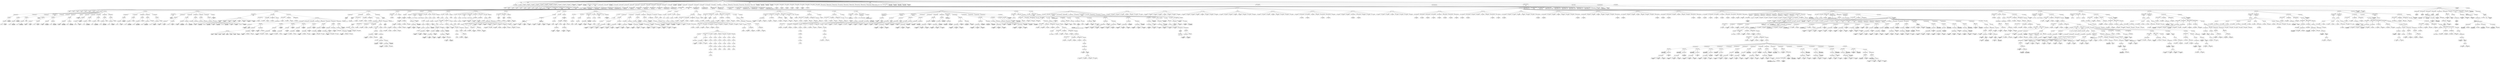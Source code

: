 digraph{
    node [shape=box]
    0 [label="0 Root\l--------"]
    0 -> 2
    2 [label="2 Use Bitmap"]
    2 -> 
    0 [label="0 Root\l--------"]
    0 -> 4
    4 [label="4 Use Draw"]
    4 -> 
    0 [label="0 Root\l--------"]
    0 -> 6
    6 [label="6 Constant\l--------"]
    6 -> 7
    7 [label="7 Integer\l0"]
    0 [label="0 Root\l--------"]
    0 -> 8
    8 [label="8 Constant\l--------"]
    8 -> 9
    9 [label="9 Integer\l10"]
    0 [label="0 Root\l--------"]
    0 -> 10
    10 [label="10 Constant\l--------"]
    10 -> 11
    11 [label="11 Integer\l11"]
    0 [label="0 Root\l--------"]
    0 -> 12
    12 [label="12 Constant\l--------"]
    12 -> 13
    13 [label="13 Integer\l12"]
    0 [label="0 Root\l--------"]
    0 -> 14
    14 [label="14 Constant\l--------"]
    14 -> 15
    15 [label="15 Integer\l13"]
    0 [label="0 Root\l--------"]
    0 -> 16
    16 [label="16 Constant\l--------"]
    16 -> 17
    17 [label="17 Integer\l14"]
    0 [label="0 Root\l--------"]
    0 -> 18
    18 [label="18 Constant\l--------"]
    18 -> 19
    19 [label="19 Integer\l15"]
    0 [label="0 Root\l--------"]
    0 -> 20
    20 [label="20 Constant\l--------"]
    20 -> 21
    21 [label="21 String\lB"]
    0 [label="0 Root\l--------"]
    0 -> 22
    22 [label="22 Constant\l--------"]
    22 -> 23
    23 [label="23 String\lN"]
    0 [label="0 Root\l--------"]
    0 -> 24
    24 [label="24 Constant\l--------"]
    24 -> 25
    25 [label="25 String\l0"]
    0 [label="0 Root\l--------"]
    0 -> 26
    26 [label="26 Constant\l--------"]
    26 -> 28
    28 [label="28 Map"]
    28 -> 27
    27 [label="27 Integer\l10"]
    28 -> 30
    30 [label="30 Integer\l11"]
    28 -> 32
    32 [label="32 Integer\l12"]
    28 -> 34
    34 [label="34 Integer\l13"]
    28 -> 36
    36 [label="36 Integer\l14"]
    28 -> 38
    38 [label="38 Integer\l15"]
    28 -> 40
    40 [label="40 Integer\l0"]
    0 [label="0 Root\l--------"]
    0 -> 42
    42 [label="42 Class Declare\lTCasilla"]
    42 -> 44
    44 [label="44 Function Declare\l-----------------------\linit@0"]
    44 -> 45
    45 [label="45 Block"]
    45 -> 46
    46 [label="46 Expression"]
    46 -> 50
    50 [label="50 Assign\l-------------\l="]
    50 -> 48
    48 [label="48 Infix Dot"]
    48 -> 47
    47 [label="47 this"]
    48 -> 49
    49 [label="49 Identifier\lpieza"]
    50 -> 52
    52 [label="52 Identifier\lNINGUNA"]
    45 [label="45 Block"]
    45 -> 53
    53 [label="53 Expression"]
    53 -> 57
    57 [label="57 Assign\l-------------\l="]
    57 -> 55
    55 [label="55 Infix Dot"]
    55 -> 54
    54 [label="54 this"]
    55 -> 56
    56 [label="56 Identifier\lcolor_pieza"]
    57 -> 59
    59 [label="59 Identifier\lNINGUNO"]
    45 [label="45 Block"]
    45 -> 60
    60 [label="60 Expression"]
    60 -> 64
    64 [label="64 Assign\l-------------\l="]
    64 -> 62
    62 [label="62 Infix Dot"]
    62 -> 61
    61 [label="61 this"]
    62 -> 63
    63 [label="63 Identifier\lseleccionada"]
    64 -> 66
    66 [label="66 Bool\l0"]
    42 -> 67
    67 [label="67 Function Declare\l-----------------------\lclone"]
    67 -> 68
    68 [label="68 Block"]
    68 -> 69
    69 [label="69 Var Declare\l-----------------\lnueva"]
    71 [label ="69 Var : nueva"]
    69 -> 71
    71 [label="71 Call\lTCasilla()"]
    68 [label="68 Block"]
    68 -> 72
    72 [label="72 Expression"]
    72 -> 76
    76 [label="76 Assign\l-------------\l="]
    76 -> 74
    74 [label="74 Infix Dot"]
    74 -> 73
    73 [label="73 Identifier\lnueva"]
    74 -> 75
    75 [label="75 Identifier\lpieza"]
    76 -> 79
    79 [label="79 Infix Dot"]
    79 -> 78
    78 [label="78 this"]
    79 -> 80
    80 [label="80 Identifier\lpieza"]
    68 [label="68 Block"]
    68 -> 81
    81 [label="81 Expression"]
    81 -> 85
    85 [label="85 Assign\l-------------\l="]
    85 -> 83
    83 [label="83 Infix Dot"]
    83 -> 82
    82 [label="82 Identifier\lnueva"]
    83 -> 84
    84 [label="84 Identifier\lcolor_pieza"]
    85 -> 88
    88 [label="88 Infix Dot"]
    88 -> 87
    87 [label="87 this"]
    88 -> 89
    89 [label="89 Identifier\lcolor_pieza"]
    68 [label="68 Block"]
    68 -> 90
    90 [label="90 Expression"]
    90 -> 94
    94 [label="94 Assign\l-------------\l="]
    94 -> 92
    92 [label="92 Infix Dot"]
    92 -> 91
    91 [label="91 Identifier\lnueva"]
    92 -> 93
    93 [label="93 Identifier\lseleccionada"]
    94 -> 97
    97 [label="97 Infix Dot"]
    97 -> 96
    96 [label="96 this"]
    97 -> 98
    98 [label="98 Identifier\lseleccionada"]
    68 [label="68 Block"]
    68 -> 99
    99 [label="99 Return"]
    99 -> 100
    100 [label="100 Identifier\lnueva"]
    0 [label="0 Root\l--------"]
    0 -> 101
    101 [label="101 Class Declare\lTEstado"]
    101 -> 103
    103 [label="103 Function Declare\l-----------------------\linit@0"]
    103 -> 104
    104 [label="104 Block"]
    104 -> 105
    105 [label="105 Expression"]
    105 -> 109
    109 [label="109 Assign\l-------------\l="]
    109 -> 107
    107 [label="107 Infix Dot"]
    107 -> 106
    106 [label="106 this"]
    107 -> 108
    108 [label="108 Identifier\lturno"]
    109 -> 111
    111 [label="111 Identifier\lBLANCO"]
    104 [label="104 Block"]
    104 -> 112
    112 [label="112 Expression"]
    112 -> 116
    116 [label="116 Assign\l-------------\l="]
    116 -> 114
    114 [label="114 Infix Dot"]
    114 -> 113
    113 [label="113 this"]
    114 -> 115
    115 [label="115 Identifier\lmovimientos"]
    116 -> 118
    118 [label="118 Integer\l0"]
    104 [label="104 Block"]
    104 -> 119
    119 [label="119 Expression"]
    119 -> 123
    123 [label="123 Assign\l-------------\l="]
    123 -> 121
    121 [label="121 Infix Dot"]
    121 -> 120
    120 [label="120 this"]
    121 -> 122
    122 [label="122 Identifier\ljaque_blanco"]
    123 -> 125
    125 [label="125 Bool\l0"]
    104 [label="104 Block"]
    104 -> 126
    126 [label="126 Expression"]
    126 -> 130
    130 [label="130 Assign\l-------------\l="]
    130 -> 128
    128 [label="128 Infix Dot"]
    128 -> 127
    127 [label="127 this"]
    128 -> 129
    129 [label="129 Identifier\ljaque_negro"]
    130 -> 132
    132 [label="132 Bool\l0"]
    104 [label="104 Block"]
    104 -> 133
    133 [label="133 Expression"]
    133 -> 137
    137 [label="137 Assign\l-------------\l="]
    137 -> 135
    135 [label="135 Infix Dot"]
    135 -> 134
    134 [label="134 this"]
    135 -> 136
    136 [label="136 Identifier\lterminar"]
    137 -> 139
    139 [label="139 Bool\l0"]
    101 -> 140
    140 [label="140 Function Declare\l-----------------------\linit@2"]
    140 -> 143
    143 [label="143 Block"]
    143 -> 144
    144 [label="144 Expression"]
    144 -> 148
    148 [label="148 Assign\l-------------\l="]
    148 -> 146
    146 [label="146 Infix Dot"]
    146 -> 145
    145 [label="145 this"]
    146 -> 147
    147 [label="147 Identifier\lturno"]
    148 -> 150
    150 [label="150 Identifier\lBLANCO"]
    143 [label="143 Block"]
    143 -> 151
    151 [label="151 Expression"]
    151 -> 155
    155 [label="155 Assign\l-------------\l="]
    155 -> 153
    153 [label="153 Infix Dot"]
    153 -> 152
    152 [label="152 this"]
    153 -> 154
    154 [label="154 Identifier\lmovimientos"]
    155 -> 157
    157 [label="157 Integer\l0"]
    143 [label="143 Block"]
    143 -> 158
    158 [label="158 Expression"]
    158 -> 162
    162 [label="162 Assign\l-------------\l="]
    162 -> 160
    160 [label="160 Infix Dot"]
    160 -> 159
    159 [label="159 this"]
    160 -> 161
    161 [label="161 Identifier\ljaque_blanco"]
    162 -> 164
    164 [label="164 Identifier\lx"]
    143 [label="143 Block"]
    143 -> 165
    165 [label="165 Expression"]
    165 -> 169
    169 [label="169 Assign\l-------------\l="]
    169 -> 167
    167 [label="167 Infix Dot"]
    167 -> 166
    166 [label="166 this"]
    167 -> 168
    168 [label="168 Identifier\ljaque_negro"]
    169 -> 171
    171 [label="171 Identifier\ly"]
    143 [label="143 Block"]
    143 -> 172
    172 [label="172 Expression"]
    172 -> 176
    176 [label="176 Assign\l-------------\l="]
    176 -> 174
    174 [label="174 Infix Dot"]
    174 -> 173
    173 [label="173 this"]
    174 -> 175
    175 [label="175 Identifier\lterminar"]
    176 -> 178
    178 [label="178 Bool\l0"]
    101 -> 179
    179 [label="179 Function Declare\l-----------------------\lclone"]
    179 -> 180
    180 [label="180 Block"]
    180 -> 181
    181 [label="181 Var Declare\l-----------------\lnuevo"]
    183 [label ="181 Var : nuevo"]
    181 -> 183
    183 [label="183 Call\lTEstado()"]
    180 [label="180 Block"]
    180 -> 184
    184 [label="184 Expression"]
    184 -> 188
    188 [label="188 Assign\l-------------\l="]
    188 -> 186
    186 [label="186 Infix Dot"]
    186 -> 185
    185 [label="185 Identifier\lnuevo"]
    186 -> 187
    187 [label="187 Identifier\lturno"]
    188 -> 191
    191 [label="191 Infix Dot"]
    191 -> 190
    190 [label="190 this"]
    191 -> 192
    192 [label="192 Identifier\lturno"]
    180 [label="180 Block"]
    180 -> 193
    193 [label="193 Expression"]
    193 -> 197
    197 [label="197 Assign\l-------------\l="]
    197 -> 195
    195 [label="195 Infix Dot"]
    195 -> 194
    194 [label="194 Identifier\lnuevo"]
    195 -> 196
    196 [label="196 Identifier\lmovimientos"]
    197 -> 200
    200 [label="200 Infix Dot"]
    200 -> 199
    199 [label="199 this"]
    200 -> 201
    201 [label="201 Identifier\lmovimientos"]
    180 [label="180 Block"]
    180 -> 202
    202 [label="202 Expression"]
    202 -> 206
    206 [label="206 Assign\l-------------\l="]
    206 -> 204
    204 [label="204 Infix Dot"]
    204 -> 203
    203 [label="203 Identifier\lnuevo"]
    204 -> 205
    205 [label="205 Identifier\ljaque_blanco"]
    206 -> 209
    209 [label="209 Infix Dot"]
    209 -> 208
    208 [label="208 this"]
    209 -> 210
    210 [label="210 Identifier\ljaque_blanco"]
    180 [label="180 Block"]
    180 -> 211
    211 [label="211 Expression"]
    211 -> 215
    215 [label="215 Assign\l-------------\l="]
    215 -> 213
    213 [label="213 Infix Dot"]
    213 -> 212
    212 [label="212 Identifier\lnuevo"]
    213 -> 214
    214 [label="214 Identifier\ljaque_negro"]
    215 -> 218
    218 [label="218 Infix Dot"]
    218 -> 217
    217 [label="217 this"]
    218 -> 219
    219 [label="219 Identifier\ljaque_negro"]
    180 [label="180 Block"]
    180 -> 220
    220 [label="220 Expression"]
    220 -> 224
    224 [label="224 Assign\l-------------\l="]
    224 -> 222
    222 [label="222 Infix Dot"]
    222 -> 221
    221 [label="221 Identifier\lnuevo"]
    222 -> 223
    223 [label="223 Identifier\lterminar"]
    224 -> 227
    227 [label="227 Infix Dot"]
    227 -> 226
    226 [label="226 this"]
    227 -> 228
    228 [label="228 Identifier\lterminar"]
    180 [label="180 Block"]
    180 -> 229
    229 [label="229 Return"]
    229 -> 230
    230 [label="230 Identifier\lnuevo"]
    0 [label="0 Root\l--------"]
    0 -> 232
    232 [label="232 Import\lchess_types"]
    0 [label="0 Root\l--------"]
    0 -> 233
    233 [label="233 Var Declare\l-----------------\lTablero"]
    234 [label ="233 Var : Tablero"]
    233 -> 234
    234 [label="234 List"]
    0 [label="0 Root\l--------"]
    0 -> 235
    235 [label="235 Var Declare\l-----------------\lEstado"]
    237 [label ="235 Var : Estado"]
    235 -> 237
    237 [label="237 Call\lTEstado()"]
    0 [label="0 Root\l--------"]
    0 -> 238
    238 [label="238 Expression"]
    238 -> 239
    239 [label="239 Function Declare\l-----------------------\liniciar_tablero"]
    239 -> 240
    240 [label="240 Block"]
    240 -> 241
    241 [label="241 Var Declare\l-----------------\lpiezas"]
    242 [label ="241 Var : piezas"]
    241 -> 242
    242 [label="242 List"]
    242 -> 243
    243 [label="243 Identifier\lTORRE"]
    242 -> 244
    244 [label="244 Identifier\lCABALLO"]
    242 -> 245
    245 [label="245 Identifier\lALFIL"]
    242 -> 246
    246 [label="246 Identifier\lDAMA"]
    242 -> 247
    247 [label="247 Identifier\lREY"]
    242 -> 248
    248 [label="248 Identifier\lALFIL"]
    242 -> 249
    249 [label="249 Identifier\lCABALLO"]
    242 -> 250
    250 [label="250 Identifier\lTORRE"]
    240 [label="240 Block"]
    240 -> 251
    251 [label="251 For Loop\l------------"]
    251 -> 252
    252 [label="252 Var Declare\l-----------------\li"]
    253 [label ="252 Var : i"]
    252 -> 253
    253 [label="253 Integer\l0"]
    251 -> 255
    255 [label="255 Infix Expr\l<"]
    255 -> 254
    254 [label="254 Identifier\li"]
    255 [label="255 Infix Expr\l<"]
    255 -> 256
    256 [label="256 Integer\l8"]
    251 -> 257
    257 [label="257 Postfix Expr\l++"]
    257 -> 258
    258 [label="258 Identifier\li"]
    251 -> 259
    259 [label="259 Block"]
    259 -> 260
    260 [label="260 Expression"]
    260 -> 262
    262 [label="262 Infix Dot"]
    262 -> 261
    261 [label="261 Identifier\lTablero"]
    262 -> 264
    264 [label="264 Call\linsert()"]
    264 -> 265
    265 [label="265 List"]
    265 -> 267
    267 [label="267 Call\lTCasilla()"]
    265 -> 269
    269 [label="269 Call\lTCasilla()"]
    265 -> 271
    271 [label="271 Call\lTCasilla()"]
    265 -> 273
    273 [label="273 Call\lTCasilla()"]
    265 -> 275
    275 [label="275 Call\lTCasilla()"]
    265 -> 277
    277 [label="277 Call\lTCasilla()"]
    265 -> 279
    279 [label="279 Call\lTCasilla()"]
    265 -> 281
    281 [label="281 Call\lTCasilla()"]
    240 [label="240 Block"]
    240 -> 282
    282 [label="282 For Loop\l------------"]
    282 -> 283
    283 [label="283 Var Declare\l-----------------\li"]
    284 [label ="283 Var : i"]
    283 -> 284
    284 [label="284 Integer\l0"]
    282 -> 286
    286 [label="286 Infix Expr\l<"]
    286 -> 285
    285 [label="285 Identifier\li"]
    286 [label="286 Infix Expr\l<"]
    286 -> 287
    287 [label="287 Integer\l8"]
    282 -> 288
    288 [label="288 Postfix Expr\l++"]
    288 -> 289
    289 [label="289 Identifier\li"]
    282 -> 290
    290 [label="290 Block"]
    290 -> 291
    291 [label="291 Expression"]
    291 -> 298
    298 [label="298 Assign\l-------------\l="]
    298 -> 296
    296 [label="296 Infix Dot"]
    296 -> 293
    293 [label="293 Index Expr\l"]
    293 -> 292
    292 [label="292 Identifier\lTablero"]
    293 -> 294
    294 [label="294 Identifier\li"]
    293 -> 295
    295 [label="295 Integer\l0"]
    296 -> 297
    297 [label="297 Identifier\lpieza"]
    298 -> 301
    301 [label="301 Index Expr\l"]
    301 -> 300
    300 [label="300 Identifier\lpiezas"]
    301 -> 302
    302 [label="302 Identifier\li"]
    290 [label="290 Block"]
    290 -> 303
    303 [label="303 Expression"]
    303 -> 310
    310 [label="310 Assign\l-------------\l="]
    310 -> 308
    308 [label="308 Infix Dot"]
    308 -> 305
    305 [label="305 Index Expr\l"]
    305 -> 304
    304 [label="304 Identifier\lTablero"]
    305 -> 306
    306 [label="306 Identifier\li"]
    305 -> 307
    307 [label="307 Integer\l0"]
    308 -> 309
    309 [label="309 Identifier\lcolor_pieza"]
    310 -> 312
    312 [label="312 Identifier\lNEGRO"]
    290 [label="290 Block"]
    290 -> 313
    313 [label="313 Expression"]
    313 -> 320
    320 [label="320 Assign\l-------------\l="]
    320 -> 318
    318 [label="318 Infix Dot"]
    318 -> 315
    315 [label="315 Index Expr\l"]
    315 -> 314
    314 [label="314 Identifier\lTablero"]
    315 -> 316
    316 [label="316 Identifier\li"]
    315 -> 317
    317 [label="317 Integer\l1"]
    318 -> 319
    319 [label="319 Identifier\lpieza"]
    320 -> 322
    322 [label="322 Identifier\lPEON"]
    290 [label="290 Block"]
    290 -> 323
    323 [label="323 Expression"]
    323 -> 330
    330 [label="330 Assign\l-------------\l="]
    330 -> 328
    328 [label="328 Infix Dot"]
    328 -> 325
    325 [label="325 Index Expr\l"]
    325 -> 324
    324 [label="324 Identifier\lTablero"]
    325 -> 326
    326 [label="326 Identifier\li"]
    325 -> 327
    327 [label="327 Integer\l1"]
    328 -> 329
    329 [label="329 Identifier\lcolor_pieza"]
    330 -> 332
    332 [label="332 Identifier\lNEGRO"]
    290 [label="290 Block"]
    290 -> 333
    333 [label="333 Expression"]
    333 -> 340
    340 [label="340 Assign\l-------------\l="]
    340 -> 338
    338 [label="338 Infix Dot"]
    338 -> 335
    335 [label="335 Index Expr\l"]
    335 -> 334
    334 [label="334 Identifier\lTablero"]
    335 -> 336
    336 [label="336 Identifier\li"]
    335 -> 337
    337 [label="337 Integer\l6"]
    338 -> 339
    339 [label="339 Identifier\lpieza"]
    340 -> 342
    342 [label="342 Identifier\lPEON"]
    290 [label="290 Block"]
    290 -> 343
    343 [label="343 Expression"]
    343 -> 350
    350 [label="350 Assign\l-------------\l="]
    350 -> 348
    348 [label="348 Infix Dot"]
    348 -> 345
    345 [label="345 Index Expr\l"]
    345 -> 344
    344 [label="344 Identifier\lTablero"]
    345 -> 346
    346 [label="346 Identifier\li"]
    345 -> 347
    347 [label="347 Integer\l6"]
    348 -> 349
    349 [label="349 Identifier\lcolor_pieza"]
    350 -> 352
    352 [label="352 Identifier\lBLANCO"]
    290 [label="290 Block"]
    290 -> 353
    353 [label="353 Expression"]
    353 -> 360
    360 [label="360 Assign\l-------------\l="]
    360 -> 358
    358 [label="358 Infix Dot"]
    358 -> 355
    355 [label="355 Index Expr\l"]
    355 -> 354
    354 [label="354 Identifier\lTablero"]
    355 -> 356
    356 [label="356 Identifier\li"]
    355 -> 357
    357 [label="357 Integer\l7"]
    358 -> 359
    359 [label="359 Identifier\lpieza"]
    360 -> 363
    363 [label="363 Index Expr\l"]
    363 -> 362
    362 [label="362 Identifier\lpiezas"]
    363 -> 364
    364 [label="364 Identifier\li"]
    290 [label="290 Block"]
    290 -> 365
    365 [label="365 Expression"]
    365 -> 372
    372 [label="372 Assign\l-------------\l="]
    372 -> 370
    370 [label="370 Infix Dot"]
    370 -> 367
    367 [label="367 Index Expr\l"]
    367 -> 366
    366 [label="366 Identifier\lTablero"]
    367 -> 368
    368 [label="368 Identifier\li"]
    367 -> 369
    369 [label="369 Integer\l7"]
    370 -> 371
    371 [label="371 Identifier\lcolor_pieza"]
    372 -> 374
    374 [label="374 Identifier\lBLANCO"]
    0 [label="0 Root\l--------"]
    0 -> 375
    375 [label="375 Expression"]
    375 -> 376
    376 [label="376 Function Declare\l-----------------------\lmostrar_tablero"]
    376 -> 377
    377 [label="377 Block"]
    377 -> 378
    378 [label="378 Expression"]
    378 -> 380
    380 [label="380 Call\lprintln()"]
    380 -> 381
    381 [label="381 String\l    a  b  c  d  e  f  g  h"]
    377 [label="377 Block"]
    377 -> 382
    382 [label="382 Expression"]
    382 -> 384
    384 [label="384 Call\lprintln()"]
    384 -> 385
    385 [label="385 String\l  -------------------------"]
    377 [label="377 Block"]
    377 -> 386
    386 [label="386 For Loop\l------------"]
    386 -> 387
    387 [label="387 Var Declare\l-----------------\ly"]
    388 [label ="387 Var : y"]
    387 -> 388
    388 [label="388 Integer\l0"]
    386 -> 390
    390 [label="390 Infix Expr\l<"]
    390 -> 389
    389 [label="389 Identifier\ly"]
    390 [label="390 Infix Expr\l<"]
    390 -> 391
    391 [label="391 Integer\l8"]
    386 -> 392
    392 [label="392 Postfix Expr\l++"]
    392 -> 393
    393 [label="393 Identifier\ly"]
    386 -> 394
    394 [label="394 Block"]
    394 -> 395
    395 [label="395 Expression"]
    395 -> 397
    397 [label="397 Call\lprint()"]
    397 -> 399
    399 [label="399 Infix Expr\l-"]
    399 -> 398
    398 [label="398 Integer\l8"]
    399 [label="399 Infix Expr\l-"]
    399 -> 400
    400 [label="400 Identifier\ly"]
    397 -> 401
    401 [label="401 String\l |"]
    394 [label="394 Block"]
    394 -> 402
    402 [label="402 For Loop\l------------"]
    402 -> 403
    403 [label="403 Var Declare\l-----------------\lx"]
    404 [label ="403 Var : x"]
    403 -> 404
    404 [label="404 Integer\l0"]
    402 -> 406
    406 [label="406 Infix Expr\l<"]
    406 -> 405
    405 [label="405 Identifier\lx"]
    406 [label="406 Infix Expr\l<"]
    406 -> 407
    407 [label="407 Integer\l8"]
    402 -> 408
    408 [label="408 Postfix Expr\l++"]
    408 -> 409
    409 [label="409 Identifier\lx"]
    402 -> 410
    410 [label="410 Block"]
    410 -> 411
    411 [label="411 Var Declare\l-----------------\lpieza"]
    416 [label ="411 Var : pieza"]
    411 -> 416
    416 [label="416 Infix Dot"]
    416 -> 413
    413 [label="413 Index Expr\l"]
    413 -> 412
    412 [label="412 Identifier\lTablero"]
    413 -> 414
    414 [label="414 Identifier\lx"]
    413 -> 415
    415 [label="415 Identifier\ly"]
    416 -> 417
    417 [label="417 Identifier\lpieza"]
    410 [label="410 Block"]
    410 -> 418
    418 [label="418 If Then\l--------"]
    418 -> 422
    422 [label="422 Block"]
    422 -> 423
    423 [label="423 Expression"]
    423 -> 425
    425 [label="425 Call\lprint()"]
    425 -> 426
    426 [label="426 String\l "]
    425 -> 428
    428 [label="428 Index Expr\l"]
    428 -> 427
    427 [label="427 Identifier\lpiezas_dict"]
    428 -> 429
    429 [label="429 Identifier\lpieza"]
    425 -> 434
    434 [label="434 Infix Dot"]
    434 -> 431
    431 [label="431 Index Expr\l"]
    431 -> 430
    430 [label="430 Identifier\lTablero"]
    431 -> 432
    432 [label="432 Identifier\lx"]
    431 -> 433
    433 [label="433 Identifier\ly"]
    434 -> 435
    435 [label="435 Identifier\lcolor_pieza"]
    394 [label="394 Block"]
    394 -> 441
    441 [label="441 Expression"]
    441 -> 443
    443 [label="443 Call\lprintln()"]
    443 -> 444
    444 [label="444 String\l|"]
    377 [label="377 Block"]
    377 -> 445
    445 [label="445 Expression"]
    445 -> 447
    447 [label="447 Call\lprintln()"]
    447 -> 448
    448 [label="448 String\l  -------------------------"]
    0 [label="0 Root\l--------"]
    0 -> 450
    450 [label="450 Import\lchess_types"]
    0 [label="0 Root\l--------"]
    0 -> 451
    451 [label="451 Expression"]
    451 -> 452
    452 [label="452 Function Declare\l-----------------------\lconvertir_a_numero"]
    452 -> 454
    454 [label="454 Block"]
    454 -> 455
    455 [label="455 Var Declare\l-----------------\lnum"]
    456 [label ="455 Var : num"]
    455 -> 456
    456 [label="456 Integer\l0"]
    454 [label="454 Block"]
    454 -> 457
    454 [label="454 Block"]
    454 -> 531
    531 [label="531 Return"]
    531 -> 532
    532 [label="532 Identifier\lnum"]
    0 [label="0 Root\l--------"]
    0 -> 533
    533 [label="533 Expression"]
    533 -> 534
    534 [label="534 Function Declare\l-----------------------\lesta_en_tablero"]
    534 -> 537
    537 [label="537 Block"]
    537 -> 538
    538 [label="538 Return"]
    538 -> 550
    550 [label="550 Infix Expr\land"]
    550 -> 546
    546 [label="546 Infix Expr\land"]
    546 -> 542
    542 [label="542 Infix Expr\land"]
    542 -> 540
    540 [label="540 Infix Expr\l>="]
    540 -> 539
    539 [label="539 Identifier\lx"]
    540 [label="540 Infix Expr\l>="]
    540 -> 541
    541 [label="541 Integer\l0"]
    542 [label="542 Infix Expr\land"]
    542 -> 544
    544 [label="544 Infix Expr\l<"]
    544 -> 543
    543 [label="543 Identifier\lx"]
    544 [label="544 Infix Expr\l<"]
    544 -> 545
    545 [label="545 Integer\l8"]
    546 [label="546 Infix Expr\land"]
    546 -> 548
    548 [label="548 Infix Expr\l>="]
    548 -> 547
    547 [label="547 Identifier\ly"]
    548 [label="548 Infix Expr\l>="]
    548 -> 549
    549 [label="549 Integer\l0"]
    550 [label="550 Infix Expr\land"]
    550 -> 552
    552 [label="552 Infix Expr\l<"]
    552 -> 551
    551 [label="551 Identifier\ly"]
    552 [label="552 Infix Expr\l<"]
    552 -> 553
    553 [label="553 Integer\l8"]
    0 [label="0 Root\l--------"]
    0 -> 554
    554 [label="554 Expression"]
    554 -> 555
    555 [label="555 Function Declare\l-----------------------\lhay_pieza_mismo_color"]
    555 -> 559
    559 [label="559 Block"]
    559 -> 560
    560 [label="560 Return"]
    560 -> 567
    567 [label="567 Infix Expr\l=="]
    567 -> 565
    565 [label="565 Infix Dot"]
    565 -> 562
    562 [label="562 Index Expr\l"]
    562 -> 561
    561 [label="561 Identifier\lTablero"]
    562 -> 563
    563 [label="563 Identifier\lx_dest"]
    562 -> 564
    564 [label="564 Identifier\ly_dest"]
    565 -> 566
    566 [label="566 Identifier\lcolor_pieza"]
    567 [label="567 Infix Expr\l=="]
    567 -> 568
    568 [label="568 Identifier\lcolor"]
    0 [label="0 Root\l--------"]
    0 -> 569
    569 [label="569 Expression"]
    569 -> 570
    570 [label="570 Function Declare\l-----------------------\lvalidar_peon"]
    570 -> 576
    576 [label="576 Block"]
    576 -> 577
    577 [label="577 Var Declare\l-----------------\ldireccion"]
    581 [label ="577 Var : direccion"]
    577 -> 581
    576 [label="576 Block"]
    576 -> 585
    585 [label="585 Var Declare\l-----------------\lfila_inicial"]
    589 [label ="585 Var : fila_inicial"]
    585 -> 589
    576 [label="576 Block"]
    576 -> 592
    592 [label="592 If Then\l--------"]
    592 -> 610
    610 [label="610 Block"]
    610 -> 611
    611 [label="611 If Then\l--------"]
    611 -> 625
    625 [label="625 Block"]
    625 -> 626
    626 [label="626 Return"]
    626 -> 627
    627 [label="627 Bool\l1"]
    576 [label="576 Block"]
    576 -> 631
    631 [label="631 If Then\l--------"]
    631 -> 641
    641 [label="641 Block"]
    641 -> 642
    642 [label="642 Return"]
    642 -> 649
    649 [label="649 Infix Expr\l=="]
    649 -> 647
    647 [label="647 Infix Dot"]
    647 -> 644
    644 [label="644 Index Expr\l"]
    644 -> 643
    643 [label="643 Identifier\lTablero"]
    644 -> 645
    645 [label="645 Identifier\lx_dest"]
    644 -> 646
    646 [label="646 Identifier\ly_dest"]
    647 -> 648
    648 [label="648 Identifier\lpieza"]
    649 [label="649 Infix Expr\l=="]
    649 -> 650
    650 [label="650 Identifier\lNINGUNA"]
    576 [label="576 Block"]
    576 -> 651
    651 [label="651 If Then\l--------"]
    651 -> 667
    667 [label="667 Block"]
    667 -> 668
    668 [label="668 Return"]
    668 -> 677
    677 [label="677 Infix Expr\land"]
    677 -> 675
    675 [label="675 Infix Expr\l=="]
    675 -> 673
    673 [label="673 Infix Dot"]
    673 -> 670
    670 [label="670 Index Expr\l"]
    670 -> 669
    669 [label="669 Identifier\lTablero"]
    670 -> 671
    671 [label="671 Identifier\lx_dest"]
    670 -> 672
    672 [label="672 Identifier\ly_dest"]
    673 -> 674
    674 [label="674 Identifier\lpieza"]
    675 [label="675 Infix Expr\l=="]
    675 -> 676
    676 [label="676 Identifier\lNINGUNA"]
    677 [label="677 Infix Expr\land"]
    677 -> 686
    686 [label="686 Infix Expr\l=="]
    686 -> 684
    684 [label="684 Infix Dot"]
    684 -> 679
    679 [label="679 Index Expr\l"]
    679 -> 678
    678 [label="678 Identifier\lTablero"]
    679 -> 680
    680 [label="680 Identifier\lx_dest"]
    679 -> 682
    682 [label="682 Infix Expr\l+"]
    682 -> 681
    681 [label="681 Identifier\ly_orig"]
    682 [label="682 Infix Expr\l+"]
    682 -> 683
    683 [label="683 Identifier\ldireccion"]
    684 -> 685
    685 [label="685 Identifier\lpieza"]
    686 [label="686 Infix Expr\l=="]
    686 -> 687
    687 [label="687 Identifier\lNINGUNA"]
    576 [label="576 Block"]
    576 -> 688
    688 [label="688 Return"]
    688 -> 689
    689 [label="689 Bool\l0"]
    0 [label="0 Root\l--------"]
    0 -> 690
    690 [label="690 Expression"]
    690 -> 691
    691 [label="691 Function Declare\l-----------------------\lvalidar_torre"]
    691 -> 696
    696 [label="696 Block"]
    696 -> 697
    697 [label="697 If Then\l--------"]
    697 -> 705
    705 [label="705 Block"]
    705 -> 706
    706 [label="706 Return"]
    706 -> 707
    707 [label="707 Bool\l0"]
    696 [label="696 Block"]
    696 -> 708
    708 [label="708 If Then\l--------"]
    708 -> 712
    712 [label="712 Block"]
    712 -> 713
    713 [label="713 Var Declare\l-----------------\lpaso"]
    717 [label ="713 Var : paso"]
    713 -> 717
    712 [label="712 Block"]
    712 -> 721
    721 [label="721 Var Declare\l-----------------\ly"]
    723 [label ="721 Var : y"]
    721 -> 723
    723 [label="723 Infix Expr\l+"]
    723 -> 722
    722 [label="722 Identifier\ly_orig"]
    723 [label="723 Infix Expr\l+"]
    723 -> 724
    724 [label="724 Identifier\lpaso"]
    712 [label="712 Block"]
    712 -> 725
    725 [label="725 While"]
    725 -> 729
    729 [label="729 Block"]
    729 -> 730
    730 [label="730 If Then\l--------"]
    730 -> 739
    739 [label="739 Block"]
    739 -> 740
    740 [label="740 Return"]
    740 -> 741
    741 [label="741 Bool\l0"]
    729 [label="729 Block"]
    729 -> 742
    742 [label="742 Expression"]
    742 -> 744
    744 [label="744 Assign\l-------------\l="]
    744 -> 743
    743 [label="743 Identifier\ly"]
    744 -> 745
    745 [label="745 Infix Expr\l+"]
    745 -> 743
    743 [label="743 Identifier\ly"]
    745 [label="745 Infix Expr\l+"]
    745 -> 746
    746 [label="746 Identifier\lpaso"]
    696 [label="696 Block"]
    696 -> 782
    782 [label="782 Return"]
    782 -> 783
    783 [label="783 Bool\l1"]
    0 [label="0 Root\l--------"]
    0 -> 784
    784 [label="784 Expression"]
    784 -> 785
    785 [label="785 Function Declare\l-----------------------\lvalidar_alfil"]
    785 -> 790
    790 [label="790 Block"]
    790 -> 791
    791 [label="791 If Then\l--------"]
    791 -> 799
    799 [label="799 Block"]
    799 -> 800
    800 [label="800 Return"]
    800 -> 801
    801 [label="801 Bool\l0"]
    790 [label="790 Block"]
    790 -> 802
    802 [label="802 If Then\l--------"]
    802 -> 814
    814 [label="814 Block"]
    814 -> 815
    815 [label="815 Return"]
    815 -> 816
    816 [label="816 Bool\l0"]
    790 [label="790 Block"]
    790 -> 817
    817 [label="817 Var Declare\l-----------------\lpaso_x"]
    821 [label ="817 Var : paso_x"]
    817 -> 821
    790 [label="790 Block"]
    790 -> 825
    825 [label="825 Var Declare\l-----------------\lpaso_y"]
    829 [label ="825 Var : paso_y"]
    825 -> 829
    790 [label="790 Block"]
    790 -> 833
    833 [label="833 Var Declare\l-----------------\lx"]
    835 [label ="833 Var : x"]
    833 -> 835
    835 [label="835 Infix Expr\l+"]
    835 -> 834
    834 [label="834 Identifier\lx_orig"]
    835 [label="835 Infix Expr\l+"]
    835 -> 836
    836 [label="836 Identifier\lpaso_x"]
    790 [label="790 Block"]
    790 -> 837
    837 [label="837 Var Declare\l-----------------\ly"]
    839 [label ="837 Var : y"]
    837 -> 839
    839 [label="839 Infix Expr\l+"]
    839 -> 838
    838 [label="838 Identifier\ly_orig"]
    839 [label="839 Infix Expr\l+"]
    839 -> 840
    840 [label="840 Identifier\lpaso_y"]
    790 [label="790 Block"]
    790 -> 841
    841 [label="841 While"]
    841 -> 845
    845 [label="845 Block"]
    845 -> 846
    846 [label="846 If Then\l--------"]
    846 -> 855
    855 [label="855 Block"]
    855 -> 856
    856 [label="856 Return"]
    856 -> 857
    857 [label="857 Bool\l0"]
    845 [label="845 Block"]
    845 -> 858
    858 [label="858 Expression"]
    858 -> 860
    860 [label="860 Assign\l-------------\l="]
    860 -> 859
    859 [label="859 Identifier\lx"]
    860 -> 861
    861 [label="861 Infix Expr\l+"]
    861 -> 859
    859 [label="859 Identifier\lx"]
    861 [label="861 Infix Expr\l+"]
    861 -> 862
    862 [label="862 Identifier\lpaso_x"]
    845 [label="845 Block"]
    845 -> 863
    863 [label="863 Expression"]
    863 -> 865
    865 [label="865 Assign\l-------------\l="]
    865 -> 864
    864 [label="864 Identifier\ly"]
    865 -> 866
    866 [label="866 Infix Expr\l+"]
    866 -> 864
    864 [label="864 Identifier\ly"]
    866 [label="866 Infix Expr\l+"]
    866 -> 867
    867 [label="867 Identifier\lpaso_y"]
    790 [label="790 Block"]
    790 -> 868
    868 [label="868 Return"]
    868 -> 869
    869 [label="869 Bool\l1"]
    0 [label="0 Root\l--------"]
    0 -> 870
    870 [label="870 Expression"]
    870 -> 871
    871 [label="871 Function Declare\l-----------------------\lvalidar_caballo"]
    871 -> 876
    876 [label="876 Block"]
    876 -> 877
    877 [label="877 Var Declare\l-----------------\ldx"]
    879 [label ="877 Var : dx"]
    877 -> 879
    879 [label="879 Call\labs()"]
    879 -> 881
    881 [label="881 Infix Expr\l-"]
    881 -> 880
    880 [label="880 Identifier\lx_dest"]
    881 [label="881 Infix Expr\l-"]
    881 -> 882
    882 [label="882 Identifier\lx_orig"]
    876 [label="876 Block"]
    876 -> 883
    883 [label="883 Var Declare\l-----------------\ldy"]
    885 [label ="883 Var : dy"]
    883 -> 885
    885 [label="885 Call\labs()"]
    885 -> 887
    887 [label="887 Infix Expr\l-"]
    887 -> 886
    886 [label="886 Identifier\ly_dest"]
    887 [label="887 Infix Expr\l-"]
    887 -> 888
    888 [label="888 Identifier\ly_orig"]
    876 [label="876 Block"]
    876 -> 889
    889 [label="889 Return"]
    889 -> 897
    897 [label="897 Infix Expr\lor"]
    897 -> 893
    893 [label="893 Infix Expr\land"]
    893 -> 891
    891 [label="891 Infix Expr\l=="]
    891 -> 890
    890 [label="890 Identifier\ldx"]
    891 [label="891 Infix Expr\l=="]
    891 -> 892
    892 [label="892 Integer\l1"]
    893 [label="893 Infix Expr\land"]
    893 -> 895
    895 [label="895 Infix Expr\l=="]
    895 -> 894
    894 [label="894 Identifier\ldy"]
    895 [label="895 Infix Expr\l=="]
    895 -> 896
    896 [label="896 Integer\l2"]
    897 [label="897 Infix Expr\lor"]
    897 -> 901
    901 [label="901 Infix Expr\land"]
    901 -> 899
    899 [label="899 Infix Expr\l=="]
    899 -> 898
    898 [label="898 Identifier\ldx"]
    899 [label="899 Infix Expr\l=="]
    899 -> 900
    900 [label="900 Integer\l2"]
    901 [label="901 Infix Expr\land"]
    901 -> 903
    903 [label="903 Infix Expr\l=="]
    903 -> 902
    902 [label="902 Identifier\ldy"]
    903 [label="903 Infix Expr\l=="]
    903 -> 904
    904 [label="904 Integer\l1"]
    0 [label="0 Root\l--------"]
    0 -> 905
    905 [label="905 Expression"]
    905 -> 906
    906 [label="906 Function Declare\l-----------------------\lvalidar_dama"]
    906 -> 911
    911 [label="911 Block"]
    911 -> 912
    912 [label="912 Return"]
    912 -> 919
    919 [label="919 Infix Expr\lor"]
    919 -> 914
    914 [label="914 Call\lvalidar_torre()"]
    914 -> 915
    915 [label="915 Identifier\lx_orig"]
    914 -> 916
    916 [label="916 Identifier\ly_orig"]
    914 -> 917
    917 [label="917 Identifier\lx_dest"]
    914 -> 918
    918 [label="918 Identifier\ly_dest"]
    919 [label="919 Infix Expr\lor"]
    919 -> 921
    921 [label="921 Call\lvalidar_alfil()"]
    921 -> 922
    922 [label="922 Identifier\lx_orig"]
    921 -> 923
    923 [label="923 Identifier\ly_orig"]
    921 -> 924
    924 [label="924 Identifier\lx_dest"]
    921 -> 925
    925 [label="925 Identifier\ly_dest"]
    0 [label="0 Root\l--------"]
    0 -> 926
    926 [label="926 Expression"]
    926 -> 927
    927 [label="927 Function Declare\l-----------------------\lvalidar_rey"]
    927 -> 932
    932 [label="932 Block"]
    932 -> 933
    933 [label="933 If Then\l--------"]
    933 -> 941
    941 [label="941 Block"]
    941 -> 942
    942 [label="942 Return"]
    942 -> 943
    943 [label="943 Bool\l0"]
    932 [label="932 Block"]
    932 -> 944
    944 [label="944 Return"]
    944 -> 952
    952 [label="952 Infix Expr\land"]
    952 -> 950
    950 [label="950 Infix Expr\l<="]
    950 -> 946
    946 [label="946 Call\labs()"]
    946 -> 948
    948 [label="948 Infix Expr\l-"]
    948 -> 947
    947 [label="947 Identifier\lx_dest"]
    948 [label="948 Infix Expr\l-"]
    948 -> 949
    949 [label="949 Identifier\lx_orig"]
    950 [label="950 Infix Expr\l<="]
    950 -> 951
    951 [label="951 Integer\l1"]
    952 [label="952 Infix Expr\land"]
    952 -> 958
    958 [label="958 Infix Expr\l<="]
    958 -> 954
    954 [label="954 Call\labs()"]
    954 -> 956
    956 [label="956 Infix Expr\l-"]
    956 -> 955
    955 [label="955 Identifier\ly_dest"]
    956 [label="956 Infix Expr\l-"]
    956 -> 957
    957 [label="957 Identifier\ly_orig"]
    958 [label="958 Infix Expr\l<="]
    958 -> 959
    959 [label="959 Integer\l1"]
    0 [label="0 Root\l--------"]
    0 -> 960
    960 [label="960 Expression"]
    960 -> 961
    961 [label="961 Function Declare\l-----------------------\lvalidar_movimiento"]
    961 -> 966
    966 [label="966 Block"]
    966 -> 967
    967 [label="967 If Then\l--------"]
    967 -> 979
    979 [label="979 Block"]
    979 -> 980
    980 [label="980 Return"]
    980 -> 981
    981 [label="981 Bool\l0"]
    966 [label="966 Block"]
    966 -> 982
    982 [label="982 If Then\l--------"]
    982 -> 991
    991 [label="991 Block"]
    991 -> 992
    992 [label="992 Return"]
    992 -> 993
    993 [label="993 Bool\l0"]
    966 [label="966 Block"]
    966 -> 994
    994 [label="994 Var Declare\l-----------------\lcolor"]
    999 [label ="994 Var : color"]
    994 -> 999
    999 [label="999 Infix Dot"]
    999 -> 996
    996 [label="996 Index Expr\l"]
    996 -> 995
    995 [label="995 Identifier\lTablero"]
    996 -> 997
    997 [label="997 Identifier\lx_orig"]
    996 -> 998
    998 [label="998 Identifier\ly_orig"]
    999 -> 1000
    1000 [label="1000 Identifier\lcolor_pieza"]
    966 [label="966 Block"]
    966 -> 1001
    1001 [label="1001 If Then\l--------"]
    1001 -> 1007
    1007 [label="1007 Block"]
    1007 -> 1008
    1008 [label="1008 Return"]
    1008 -> 1009
    1009 [label="1009 Bool\l0"]
    966 [label="966 Block"]
    966 -> 1010
    1010 [label="1010 Var Declare\l-----------------\lvalido"]
    1011 [label ="1010 Var : valido"]
    1010 -> 1011
    1011 [label="1011 Bool\l0"]
    966 [label="966 Block"]
    966 -> 1012
    966 [label="966 Block"]
    966 -> 1098
    1098 [label="1098 Return"]
    1098 -> 1099
    1099 [label="1099 Identifier\lvalido"]
    0 [label="0 Root\l--------"]
    0 -> 1100
    1100 [label="1100 Expression"]
    1100 -> 1101
    1101 [label="1101 Function Declare\l-----------------------\lrealizar_movimiento"]
    1101 -> 1106
    1106 [label="1106 Block"]
    1106 -> 1107
    1107 [label="1107 If Then\l--------"]
    1107 -> 1115
    1115 [label="1115 Block"]
    1115 -> 1116
    1116 [label="1116 Return"]
    1116 -> 1117
    1117 [label="1117 Bool\l0"]
    1106 [label="1106 Block"]
    1106 -> 1118
    1118 [label="1118 Expression"]
    1118 -> 1125
    1125 [label="1125 Assign\l-------------\l="]
    1125 -> 1123
    1123 [label="1123 Infix Dot"]
    1123 -> 1120
    1120 [label="1120 Index Expr\l"]
    1120 -> 1119
    1119 [label="1119 Identifier\lTablero"]
    1120 -> 1121
    1121 [label="1121 Identifier\lx_dest"]
    1120 -> 1122
    1122 [label="1122 Identifier\ly_dest"]
    1123 -> 1124
    1124 [label="1124 Identifier\lpieza"]
    1125 -> 1131
    1131 [label="1131 Infix Dot"]
    1131 -> 1128
    1128 [label="1128 Index Expr\l"]
    1128 -> 1127
    1127 [label="1127 Identifier\lTablero"]
    1128 -> 1129
    1129 [label="1129 Identifier\lx_orig"]
    1128 -> 1130
    1130 [label="1130 Identifier\ly_orig"]
    1131 -> 1132
    1132 [label="1132 Identifier\lpieza"]
    1106 [label="1106 Block"]
    1106 -> 1133
    1133 [label="1133 Expression"]
    1133 -> 1140
    1140 [label="1140 Assign\l-------------\l="]
    1140 -> 1138
    1138 [label="1138 Infix Dot"]
    1138 -> 1135
    1135 [label="1135 Index Expr\l"]
    1135 -> 1134
    1134 [label="1134 Identifier\lTablero"]
    1135 -> 1136
    1136 [label="1136 Identifier\lx_dest"]
    1135 -> 1137
    1137 [label="1137 Identifier\ly_dest"]
    1138 -> 1139
    1139 [label="1139 Identifier\lcolor_pieza"]
    1140 -> 1146
    1146 [label="1146 Infix Dot"]
    1146 -> 1143
    1143 [label="1143 Index Expr\l"]
    1143 -> 1142
    1142 [label="1142 Identifier\lTablero"]
    1143 -> 1144
    1144 [label="1144 Identifier\lx_orig"]
    1143 -> 1145
    1145 [label="1145 Identifier\ly_orig"]
    1146 -> 1147
    1147 [label="1147 Identifier\lcolor_pieza"]
    1106 [label="1106 Block"]
    1106 -> 1148
    1148 [label="1148 Expression"]
    1148 -> 1155
    1155 [label="1155 Assign\l-------------\l="]
    1155 -> 1153
    1153 [label="1153 Infix Dot"]
    1153 -> 1150
    1150 [label="1150 Index Expr\l"]
    1150 -> 1149
    1149 [label="1149 Identifier\lTablero"]
    1150 -> 1151
    1151 [label="1151 Identifier\lx_orig"]
    1150 -> 1152
    1152 [label="1152 Identifier\ly_orig"]
    1153 -> 1154
    1154 [label="1154 Identifier\lpieza"]
    1155 -> 1157
    1157 [label="1157 Identifier\lNINGUNA"]
    1106 [label="1106 Block"]
    1106 -> 1158
    1158 [label="1158 Expression"]
    1158 -> 1165
    1165 [label="1165 Assign\l-------------\l="]
    1165 -> 1163
    1163 [label="1163 Infix Dot"]
    1163 -> 1160
    1160 [label="1160 Index Expr\l"]
    1160 -> 1159
    1159 [label="1159 Identifier\lTablero"]
    1160 -> 1161
    1161 [label="1161 Identifier\lx_orig"]
    1160 -> 1162
    1162 [label="1162 Identifier\ly_orig"]
    1163 -> 1164
    1164 [label="1164 Identifier\lcolor_pieza"]
    1165 -> 1167
    1167 [label="1167 Identifier\lNINGUNO"]
    1106 [label="1106 Block"]
    1106 -> 1168
    1168 [label="1168 Expression"]
    1168 -> 1173
    1173 [label="1173 Postfix Expr\l++"]
    1173 -> 1170
    1170 [label="1170 Infix Dot"]
    1170 -> 1169
    1169 [label="1169 Identifier\lEstado"]
    1170 -> 1172
    1172 [label="1172 Identifier\lmovimientos"]
    1106 [label="1106 Block"]
    1106 -> 1174
    1174 [label="1174 Expression"]
    1174 -> 1178
    1178 [label="1178 Assign\l-------------\l="]
    1178 -> 1176
    1176 [label="1176 Infix Dot"]
    1176 -> 1175
    1175 [label="1175 Identifier\lEstado"]
    1176 -> 1177
    1177 [label="1177 Identifier\lturno"]
    1178 -> 1185
    1106 [label="1106 Block"]
    1106 -> 1188
    1188 [label="1188 Return"]
    1188 -> 1189
    1189 [label="1189 Bool\l1"]
    0 [label="0 Root\l--------"]
    0 -> 1191
    1191 [label="1191 Import\lchess_types"]
    0 [label="0 Root\l--------"]
    0 -> 1192
    1192 [label="1192 Import\lchess_moves"]
    0 [label="0 Root\l--------"]
    0 -> 1193
    1193 [label="1193 Expression"]
    1193 -> 1194
    1194 [label="1194 Function Declare\l-----------------------\labs"]
    1194 -> 1196
    1196 [label="1196 Block"]
    1196 -> 1197
    1197 [label="1197 Return"]
    1197 -> 1201
    0 [label="0 Root\l--------"]
    0 -> 1205
    1205 [label="1205 Expression"]
    1205 -> 1206
    1206 [label="1206 Function Declare\l-----------------------\lsign"]
    1206 -> 1208
    1208 [label="1208 Block"]
    1208 -> 1209
    1209 [label="1209 If Then\l--------"]
    1209 -> 1213
    1213 [label="1213 Block"]
    1213 -> 1214
    1214 [label="1214 Return"]
    1214 -> 1215
    1215 [label="1215 Integer\l1"]
    1208 [label="1208 Block"]
    1208 -> 1216
    1216 [label="1216 If Then\l--------"]
    1216 -> 1220
    1220 [label="1220 Block"]
    1220 -> 1221
    1221 [label="1221 Return"]
    1221 -> 1222
    1222 [label="1222 Prefix Expr\l-"]
    1222 -> 1223
    1223 [label="1223 Integer\l1"]
    1208 [label="1208 Block"]
    1208 -> 1224
    1224 [label="1224 Return"]
    1224 -> 1225
    1225 [label="1225 Integer\l0"]
    0 [label="0 Root\l--------"]
    0 -> 1226
    1226 [label="1226 Expression"]
    1226 -> 1227
    1227 [label="1227 Function Declare\l-----------------------\lcasilla_amenazada"]
    1227 -> 1231
    1231 [label="1231 Block"]
    1231 -> 1232
    1232 [label="1232 For Loop\l------------"]
    1232 -> 1233
    1233 [label="1233 Var Declare\l-----------------\lx0"]
    1234 [label ="1233 Var : x0"]
    1233 -> 1234
    1234 [label="1234 Integer\l0"]
    1232 -> 1236
    1236 [label="1236 Infix Expr\l<"]
    1236 -> 1235
    1235 [label="1235 Identifier\lx0"]
    1236 [label="1236 Infix Expr\l<"]
    1236 -> 1237
    1237 [label="1237 Integer\l8"]
    1232 -> 1238
    1238 [label="1238 Postfix Expr\l++"]
    1238 -> 1239
    1239 [label="1239 Identifier\lx0"]
    1232 -> 1240
    1240 [label="1240 Block"]
    1240 -> 1241
    1241 [label="1241 For Loop\l------------"]
    1241 -> 1242
    1242 [label="1242 Var Declare\l-----------------\ly0"]
    1243 [label ="1242 Var : y0"]
    1242 -> 1243
    1243 [label="1243 Integer\l0"]
    1241 -> 1245
    1245 [label="1245 Infix Expr\l<"]
    1245 -> 1244
    1244 [label="1244 Identifier\ly0"]
    1245 [label="1245 Infix Expr\l<"]
    1245 -> 1246
    1246 [label="1246 Integer\l8"]
    1241 -> 1247
    1247 [label="1247 Postfix Expr\l++"]
    1247 -> 1248
    1248 [label="1248 Identifier\ly0"]
    1241 -> 1249
    1249 [label="1249 Block"]
    1249 -> 1250
    1250 [label="1250 If Then\l--------"]
    1250 -> 1259
    1259 [label="1259 Block"]
    1259 -> 1260
    1260 [label="1260 If Then\l--------"]
    1260 -> 1268
    1268 [label="1268 Block"]
    1268 -> 1269
    1269 [label="1269 Continue"]
    1259 [label="1259 Block"]
    1259 -> 1270
    1270 [label="1270 Var Declare\l-----------------\lpieza"]
    1275 [label ="1270 Var : pieza"]
    1270 -> 1275
    1275 [label="1275 Infix Dot"]
    1275 -> 1272
    1272 [label="1272 Index Expr\l"]
    1272 -> 1271
    1271 [label="1271 Identifier\lTablero"]
    1272 -> 1273
    1273 [label="1273 Identifier\lx0"]
    1272 -> 1274
    1274 [label="1274 Identifier\ly0"]
    1275 -> 1276
    1276 [label="1276 Identifier\lpieza"]
    1259 [label="1259 Block"]
    1259 -> 1277
    1277 [label="1277 If Then\l--------"]
    1277 -> 1281
    1281 [label="1281 Block"]
    1281 -> 1282
    1282 [label="1282 If Then\l--------"]
    1282 -> 1286
    1286 [label="1286 Block"]
    1286 -> 1287
    1287 [label="1287 If Then\l--------"]
    1287 -> 1305
    1305 [label="1305 Block"]
    1305 -> 1306
    1306 [label="1306 Return"]
    1306 -> 1307
    1307 [label="1307 Bool\l1"]
    1259 [label="1259 Block"]
    1259 -> 1330
    1330 [label="1330 If Then\l--------"]
    1330 -> 1334
    1334 [label="1334 Block"]
    1334 -> 1335
    1335 [label="1335 If Then\l--------"]
    1335 -> 1342
    1342 [label="1342 Block"]
    1342 -> 1343
    1343 [label="1343 Return"]
    1343 -> 1344
    1344 [label="1344 Bool\l1"]
    1259 [label="1259 Block"]
    1259 -> 1345
    1345 [label="1345 If Then\l--------"]
    1345 -> 1349
    1349 [label="1349 Block"]
    1349 -> 1350
    1350 [label="1350 If Then\l--------"]
    1350 -> 1357
    1357 [label="1357 Block"]
    1357 -> 1358
    1358 [label="1358 Return"]
    1358 -> 1359
    1359 [label="1359 Bool\l1"]
    1259 [label="1259 Block"]
    1259 -> 1360
    1360 [label="1360 If Then\l--------"]
    1360 -> 1364
    1364 [label="1364 Block"]
    1364 -> 1365
    1365 [label="1365 If Then\l--------"]
    1365 -> 1372
    1372 [label="1372 Block"]
    1372 -> 1373
    1373 [label="1373 Return"]
    1373 -> 1374
    1374 [label="1374 Bool\l1"]
    1259 [label="1259 Block"]
    1259 -> 1375
    1375 [label="1375 If Then\l--------"]
    1375 -> 1379
    1379 [label="1379 Block"]
    1379 -> 1380
    1380 [label="1380 If Then\l--------"]
    1380 -> 1387
    1387 [label="1387 Block"]
    1387 -> 1388
    1388 [label="1388 Return"]
    1388 -> 1389
    1389 [label="1389 Bool\l1"]
    1259 [label="1259 Block"]
    1259 -> 1390
    1390 [label="1390 If Then\l--------"]
    1390 -> 1394
    1394 [label="1394 Block"]
    1394 -> 1395
    1395 [label="1395 If Then\l--------"]
    1395 -> 1411
    1411 [label="1411 Block"]
    1411 -> 1412
    1412 [label="1412 Return"]
    1412 -> 1413
    1413 [label="1413 Bool\l1"]
    1231 [label="1231 Block"]
    1231 -> 1414
    1414 [label="1414 Return"]
    1414 -> 1415
    1415 [label="1415 Bool\l0"]
    0 [label="0 Root\l--------"]
    0 -> 1416
    1416 [label="1416 Expression"]
    1416 -> 1417
    1417 [label="1417 Function Declare\l-----------------------\les_ataque_deslizante"]
    1417 -> 1422
    1422 [label="1422 Block"]
    1422 -> 1423
    1423 [label="1423 Var Declare\l-----------------\ldx"]
    1425 [label ="1423 Var : dx"]
    1423 -> 1425
    1425 [label="1425 Call\lsign()"]
    1425 -> 1427
    1427 [label="1427 Infix Expr\l-"]
    1427 -> 1426
    1426 [label="1426 Identifier\lx1"]
    1427 [label="1427 Infix Expr\l-"]
    1427 -> 1428
    1428 [label="1428 Identifier\lx0"]
    1422 [label="1422 Block"]
    1422 -> 1429
    1429 [label="1429 Var Declare\l-----------------\ldy"]
    1431 [label ="1429 Var : dy"]
    1429 -> 1431
    1431 [label="1431 Call\lsign()"]
    1431 -> 1433
    1433 [label="1433 Infix Expr\l-"]
    1433 -> 1432
    1432 [label="1432 Identifier\ly1"]
    1433 [label="1433 Infix Expr\l-"]
    1433 -> 1434
    1434 [label="1434 Identifier\ly0"]
    1422 [label="1422 Block"]
    1422 -> 1435
    1435 [label="1435 If Then\l--------"]
    1435 -> 1463
    1463 [label="1463 Block"]
    1463 -> 1464
    1464 [label="1464 Return"]
    1464 -> 1465
    1465 [label="1465 Bool\l0"]
    1422 [label="1422 Block"]
    1422 -> 1466
    1466 [label="1466 Var Declare\l-----------------\lcx"]
    1468 [label ="1466 Var : cx"]
    1466 -> 1468
    1468 [label="1468 Infix Expr\l+"]
    1468 -> 1467
    1467 [label="1467 Identifier\lx0"]
    1468 [label="1468 Infix Expr\l+"]
    1468 -> 1469
    1469 [label="1469 Identifier\ldx"]
    1422 [label="1422 Block"]
    1422 -> 1470
    1470 [label="1470 Var Declare\l-----------------\lcy"]
    1472 [label ="1470 Var : cy"]
    1470 -> 1472
    1472 [label="1472 Infix Expr\l+"]
    1472 -> 1471
    1471 [label="1471 Identifier\ly0"]
    1472 [label="1472 Infix Expr\l+"]
    1472 -> 1473
    1473 [label="1473 Identifier\ldy"]
    1422 [label="1422 Block"]
    1422 -> 1474
    1474 [label="1474 While"]
    1474 -> 1482
    1482 [label="1482 Block"]
    1482 -> 1483
    1483 [label="1483 If Then\l--------"]
    1483 -> 1492
    1492 [label="1492 Block"]
    1492 -> 1493
    1493 [label="1493 Return"]
    1493 -> 1494
    1494 [label="1494 Bool\l0"]
    1482 [label="1482 Block"]
    1482 -> 1495
    1495 [label="1495 Expression"]
    1495 -> 1497
    1497 [label="1497 Assign\l-------------\l="]
    1497 -> 1496
    1496 [label="1496 Identifier\lcx"]
    1497 -> 1498
    1498 [label="1498 Infix Expr\l+"]
    1498 -> 1496
    1496 [label="1496 Identifier\lcx"]
    1498 [label="1498 Infix Expr\l+"]
    1498 -> 1499
    1499 [label="1499 Identifier\ldx"]
    1482 [label="1482 Block"]
    1482 -> 1500
    1500 [label="1500 Expression"]
    1500 -> 1502
    1502 [label="1502 Assign\l-------------\l="]
    1502 -> 1501
    1501 [label="1501 Identifier\lcy"]
    1502 -> 1503
    1503 [label="1503 Infix Expr\l+"]
    1503 -> 1501
    1501 [label="1501 Identifier\lcy"]
    1503 [label="1503 Infix Expr\l+"]
    1503 -> 1504
    1504 [label="1504 Identifier\ldy"]
    1422 [label="1422 Block"]
    1422 -> 1505
    1505 [label="1505 Return"]
    1505 -> 1506
    1506 [label="1506 Bool\l1"]
    0 [label="0 Root\l--------"]
    0 -> 1507
    1507 [label="1507 Expression"]
    1507 -> 1508
    1508 [label="1508 Function Declare\l-----------------------\lpuede_atacar"]
    1508 -> 1513
    1513 [label="1513 Block"]
    1513 -> 1514
    1514 [label="1514 Var Declare\l-----------------\lpieza"]
    1516 [label ="1514 Var : pieza"]
    1514 -> 1516
    1516 [label="1516 Index Expr\l"]
    1516 -> 1515
    1515 [label="1515 Identifier\lTablero"]
    1516 -> 1517
    1517 [label="1517 Identifier\lx0"]
    1516 -> 1518
    1518 [label="1518 Identifier\ly0"]
    1513 [label="1513 Block"]
    1513 -> 1519
    1519 [label="1519 Var Declare\l-----------------\ldx"]
    1521 [label ="1519 Var : dx"]
    1519 -> 1521
    1521 [label="1521 Infix Expr\l-"]
    1521 -> 1520
    1520 [label="1520 Identifier\lx1"]
    1521 [label="1521 Infix Expr\l-"]
    1521 -> 1522
    1522 [label="1522 Identifier\lx0"]
    1513 [label="1513 Block"]
    1513 -> 1523
    1523 [label="1523 Var Declare\l-----------------\ldy"]
    1525 [label ="1523 Var : dy"]
    1523 -> 1525
    1525 [label="1525 Infix Expr\l-"]
    1525 -> 1524
    1524 [label="1524 Identifier\ly1"]
    1525 [label="1525 Infix Expr\l-"]
    1525 -> 1526
    1526 [label="1526 Identifier\ly0"]
    1513 [label="1513 Block"]
    1513 -> 1527
    1527 [label="1527 Var Declare\l-----------------\ladx"]
    1529 [label ="1527 Var : adx"]
    1527 -> 1529
    1529 [label="1529 Call\labs()"]
    1529 -> 1530
    1530 [label="1530 Identifier\ldx"]
    1513 [label="1513 Block"]
    1513 -> 1531
    1531 [label="1531 Var Declare\l-----------------\lady"]
    1533 [label ="1531 Var : ady"]
    1531 -> 1533
    1533 [label="1533 Call\labs()"]
    1533 -> 1534
    1534 [label="1534 Identifier\ldy"]
    1513 [label="1513 Block"]
    1513 -> 1535
    1513 [label="1513 Block"]
    1513 -> 1677
    1677 [label="1677 Return"]
    1677 -> 1678
    1678 [label="1678 Bool\l0"]
    0 [label="0 Root\l--------"]
    0 -> 1679
    1679 [label="1679 Expression"]
    1679 -> 1680
    1680 [label="1680 Function Declare\l-----------------------\lcasilla_bajo_ataque"]
    1680 -> 1684
    1684 [label="1684 Block"]
    1684 -> 1685
    1685 [label="1685 For Loop\l------------"]
    1685 -> 1686
    1686 [label="1686 Var Declare\l-----------------\lxi"]
    1687 [label ="1686 Var : xi"]
    1686 -> 1687
    1687 [label="1687 Integer\l0"]
    1685 -> 1689
    1689 [label="1689 Infix Expr\l<"]
    1689 -> 1688
    1688 [label="1688 Identifier\lxi"]
    1689 [label="1689 Infix Expr\l<"]
    1689 -> 1690
    1690 [label="1690 Integer\l8"]
    1685 -> 1691
    1691 [label="1691 Postfix Expr\l++"]
    1691 -> 1692
    1692 [label="1692 Identifier\lxi"]
    1685 -> 1693
    1693 [label="1693 Block"]
    1693 -> 1694
    1694 [label="1694 For Loop\l------------"]
    1694 -> 1695
    1695 [label="1695 Var Declare\l-----------------\lyi"]
    1696 [label ="1695 Var : yi"]
    1695 -> 1696
    1696 [label="1696 Integer\l0"]
    1694 -> 1698
    1698 [label="1698 Infix Expr\l<"]
    1698 -> 1697
    1697 [label="1697 Identifier\lyi"]
    1698 [label="1698 Infix Expr\l<"]
    1698 -> 1699
    1699 [label="1699 Integer\l8"]
    1694 -> 1700
    1700 [label="1700 Postfix Expr\l++"]
    1700 -> 1701
    1701 [label="1701 Identifier\lyi"]
    1694 -> 1702
    1702 [label="1702 Block"]
    1702 -> 1703
    1703 [label="1703 If Then\l--------"]
    1703 -> 1712
    1712 [label="1712 Block"]
    1712 -> 1713
    1713 [label="1713 If Then\l--------"]
    1713 -> 1720
    1720 [label="1720 Block"]
    1720 -> 1721
    1721 [label="1721 Return"]
    1721 -> 1722
    1722 [label="1722 Bool\l1"]
    1684 [label="1684 Block"]
    1684 -> 1723
    1723 [label="1723 Return"]
    1723 -> 1724
    1724 [label="1724 Bool\l0"]
    0 [label="0 Root\l--------"]
    0 -> 1725
    1725 [label="1725 Expression"]
    1725 -> 1726
    1726 [label="1726 Function Declare\l-----------------------\lencontrar_rey"]
    1726 -> 1728
    1728 [label="1728 Block"]
    1728 -> 1729
    1729 [label="1729 For Loop\l------------"]
    1729 -> 1730
    1730 [label="1730 Var Declare\l-----------------\lx"]
    1731 [label ="1730 Var : x"]
    1730 -> 1731
    1731 [label="1731 Integer\l0"]
    1729 -> 1733
    1733 [label="1733 Infix Expr\l<"]
    1733 -> 1732
    1732 [label="1732 Identifier\lx"]
    1733 [label="1733 Infix Expr\l<"]
    1733 -> 1734
    1734 [label="1734 Integer\l8"]
    1729 -> 1735
    1735 [label="1735 Postfix Expr\l++"]
    1735 -> 1736
    1736 [label="1736 Identifier\lx"]
    1729 -> 1737
    1737 [label="1737 Block"]
    1737 -> 1738
    1738 [label="1738 For Loop\l------------"]
    1738 -> 1739
    1739 [label="1739 Var Declare\l-----------------\ly"]
    1740 [label ="1739 Var : y"]
    1739 -> 1740
    1740 [label="1740 Integer\l0"]
    1738 -> 1742
    1742 [label="1742 Infix Expr\l<"]
    1742 -> 1741
    1741 [label="1741 Identifier\ly"]
    1742 [label="1742 Infix Expr\l<"]
    1742 -> 1743
    1743 [label="1743 Integer\l8"]
    1738 -> 1744
    1744 [label="1744 Postfix Expr\l++"]
    1744 -> 1745
    1745 [label="1745 Identifier\ly"]
    1738 -> 1746
    1746 [label="1746 Block"]
    1746 -> 1747
    1747 [label="1747 If Then\l--------"]
    1747 -> 1765
    1765 [label="1765 Block"]
    1765 -> 1766
    1766 [label="1766 Return"]
    1766 -> 1767
    1767 [label="1767 List"]
    1767 -> 1768
    1768 [label="1768 Identifier\lx"]
    1767 -> 1769
    1769 [label="1769 Identifier\ly"]
    1728 [label="1728 Block"]
    1728 -> 1770
    1770 [label="1770 Return"]
    1770 -> 1771
    1771 [label="1771 nil"]
    0 [label="0 Root\l--------"]
    0 -> 1772
    1772 [label="1772 Expression"]
    1772 -> 1773
    1773 [label="1773 Function Declare\l-----------------------\lesta_en_jaque"]
    1773 -> 1775
    1775 [label="1775 Block"]
    1775 -> 1776
    1776 [label="1776 Var Declare\l-----------------\lpos_rey"]
    1778 [label ="1776 Var : pos_rey"]
    1776 -> 1778
    1778 [label="1778 Call\lencontrar_rey()"]
    1778 -> 1779
    1779 [label="1779 Identifier\lcolor"]
    1775 [label="1775 Block"]
    1775 -> 1780
    1780 [label="1780 If Then\l--------"]
    1780 -> 1784
    1784 [label="1784 Block"]
    1784 -> 1785
    1785 [label="1785 Return"]
    1785 -> 1786
    1786 [label="1786 Bool\l0"]
    1775 [label="1775 Block"]
    1775 -> 1787
    1787 [label="1787 Var Declare\l-----------------\lcolor_atacante"]
    1791 [label ="1787 Var : color_atacante"]
    1787 -> 1791
    1775 [label="1775 Block"]
    1775 -> 1794
    1794 [label="1794 Return"]
    1794 -> 1796
    1796 [label="1796 Call\lcasilla_bajo_ataque()"]
    1796 -> 1798
    1798 [label="1798 Index Expr\l"]
    1798 -> 1797
    1797 [label="1797 Identifier\lpos_rey"]
    1798 -> 1799
    1799 [label="1799 Integer\l0"]
    1796 -> 1801
    1801 [label="1801 Index Expr\l"]
    1801 -> 1800
    1800 [label="1800 Identifier\lpos_rey"]
    1801 -> 1802
    1802 [label="1802 Integer\l1"]
    1796 -> 1803
    1803 [label="1803 Identifier\lcolor_atacante"]
    0 [label="0 Root\l--------"]
    0 -> 1804
    1804 [label="1804 Expression"]
    1804 -> 1805
    1805 [label="1805 Function Declare\l-----------------------\lmovimiento_deja_en_jaque"]
    1805 -> 1810
    1810 [label="1810 Block"]
    1810 -> 1811
    1811 [label="1811 Var Declare\l-----------------\lestado_backup"]
    1813 [label ="1811 Var : estado_backup"]
    1811 -> 1813
    1813 [label="1813 Infix Dot"]
    1813 -> 1812
    1812 [label="1812 Identifier\lEstado"]
    1813 -> 1815
    1815 [label="1815 Call\lclone()"]
    1810 [label="1810 Block"]
    1810 -> 1816
    1816 [label="1816 Var Declare\l-----------------\lpieza_orig"]
    1821 [label ="1816 Var : pieza_orig"]
    1816 -> 1821
    1821 [label="1821 Infix Dot"]
    1821 -> 1818
    1818 [label="1818 Index Expr\l"]
    1818 -> 1817
    1817 [label="1817 Identifier\lTablero"]
    1818 -> 1819
    1819 [label="1819 Identifier\lx_orig"]
    1818 -> 1820
    1820 [label="1820 Identifier\ly_orig"]
    1821 -> 1823
    1823 [label="1823 Call\lclone()"]
    1810 [label="1810 Block"]
    1810 -> 1824
    1824 [label="1824 Var Declare\l-----------------\lpieza_dest"]
    1829 [label ="1824 Var : pieza_dest"]
    1824 -> 1829
    1829 [label="1829 Infix Dot"]
    1829 -> 1826
    1826 [label="1826 Index Expr\l"]
    1826 -> 1825
    1825 [label="1825 Identifier\lTablero"]
    1826 -> 1827
    1827 [label="1827 Identifier\lx_dest"]
    1826 -> 1828
    1828 [label="1828 Identifier\ly_dest"]
    1829 -> 1831
    1831 [label="1831 Call\lclone()"]
    1810 [label="1810 Block"]
    1810 -> 1832
    1832 [label="1832 Expression"]
    1832 -> 1839
    1839 [label="1839 Assign\l-------------\l="]
    1839 -> 1837
    1837 [label="1837 Infix Dot"]
    1837 -> 1834
    1834 [label="1834 Index Expr\l"]
    1834 -> 1833
    1833 [label="1833 Identifier\lTablero"]
    1834 -> 1835
    1835 [label="1835 Identifier\lx_dest"]
    1834 -> 1836
    1836 [label="1836 Identifier\ly_dest"]
    1837 -> 1838
    1838 [label="1838 Identifier\lpieza"]
    1839 -> 1842
    1842 [label="1842 Infix Dot"]
    1842 -> 1841
    1841 [label="1841 Identifier\lpieza_orig"]
    1842 -> 1843
    1843 [label="1843 Identifier\lpieza"]
    1810 [label="1810 Block"]
    1810 -> 1844
    1844 [label="1844 Expression"]
    1844 -> 1851
    1851 [label="1851 Assign\l-------------\l="]
    1851 -> 1849
    1849 [label="1849 Infix Dot"]
    1849 -> 1846
    1846 [label="1846 Index Expr\l"]
    1846 -> 1845
    1845 [label="1845 Identifier\lTablero"]
    1846 -> 1847
    1847 [label="1847 Identifier\lx_dest"]
    1846 -> 1848
    1848 [label="1848 Identifier\ly_dest"]
    1849 -> 1850
    1850 [label="1850 Identifier\lcolor_pieza"]
    1851 -> 1854
    1854 [label="1854 Infix Dot"]
    1854 -> 1853
    1853 [label="1853 Identifier\lpieza_orig"]
    1854 -> 1855
    1855 [label="1855 Identifier\lcolor_pieza"]
    1810 [label="1810 Block"]
    1810 -> 1856
    1856 [label="1856 Expression"]
    1856 -> 1863
    1863 [label="1863 Assign\l-------------\l="]
    1863 -> 1861
    1861 [label="1861 Infix Dot"]
    1861 -> 1858
    1858 [label="1858 Index Expr\l"]
    1858 -> 1857
    1857 [label="1857 Identifier\lTablero"]
    1858 -> 1859
    1859 [label="1859 Identifier\lx_orig"]
    1858 -> 1860
    1860 [label="1860 Identifier\ly_orig"]
    1861 -> 1862
    1862 [label="1862 Identifier\lpieza"]
    1863 -> 1865
    1865 [label="1865 Identifier\lNINGUNA"]
    1810 [label="1810 Block"]
    1810 -> 1866
    1866 [label="1866 Expression"]
    1866 -> 1873
    1873 [label="1873 Assign\l-------------\l="]
    1873 -> 1871
    1871 [label="1871 Infix Dot"]
    1871 -> 1868
    1868 [label="1868 Index Expr\l"]
    1868 -> 1867
    1867 [label="1867 Identifier\lTablero"]
    1868 -> 1869
    1869 [label="1869 Identifier\lx_orig"]
    1868 -> 1870
    1870 [label="1870 Identifier\ly_orig"]
    1871 -> 1872
    1872 [label="1872 Identifier\lcolor_pieza"]
    1873 -> 1875
    1875 [label="1875 Identifier\lNINGUNO"]
    1810 [label="1810 Block"]
    1810 -> 1876
    1876 [label="1876 Var Declare\l-----------------\len_jaque"]
    1878 [label ="1876 Var : en_jaque"]
    1876 -> 1878
    1878 [label="1878 Call\lesta_en_jaque()"]
    1878 -> 1880
    1880 [label="1880 Infix Dot"]
    1880 -> 1879
    1879 [label="1879 Identifier\lpieza_orig"]
    1880 -> 1881
    1881 [label="1881 Identifier\lcolor_pieza"]
    1810 [label="1810 Block"]
    1810 -> 1882
    1882 [label="1882 Expression"]
    1882 -> 1889
    1889 [label="1889 Assign\l-------------\l="]
    1889 -> 1887
    1887 [label="1887 Infix Dot"]
    1887 -> 1884
    1884 [label="1884 Index Expr\l"]
    1884 -> 1883
    1883 [label="1883 Identifier\lTablero"]
    1884 -> 1885
    1885 [label="1885 Identifier\lx_orig"]
    1884 -> 1886
    1886 [label="1886 Identifier\ly_orig"]
    1887 -> 1888
    1888 [label="1888 Identifier\lpieza"]
    1889 -> 1892
    1892 [label="1892 Infix Dot"]
    1892 -> 1891
    1891 [label="1891 Identifier\lpieza_orig"]
    1892 -> 1893
    1893 [label="1893 Identifier\lpieza"]
    1810 [label="1810 Block"]
    1810 -> 1894
    1894 [label="1894 Expression"]
    1894 -> 1901
    1901 [label="1901 Assign\l-------------\l="]
    1901 -> 1899
    1899 [label="1899 Infix Dot"]
    1899 -> 1896
    1896 [label="1896 Index Expr\l"]
    1896 -> 1895
    1895 [label="1895 Identifier\lTablero"]
    1896 -> 1897
    1897 [label="1897 Identifier\lx_orig"]
    1896 -> 1898
    1898 [label="1898 Identifier\ly_orig"]
    1899 -> 1900
    1900 [label="1900 Identifier\lcolor_pieza"]
    1901 -> 1904
    1904 [label="1904 Infix Dot"]
    1904 -> 1903
    1903 [label="1903 Identifier\lpieza_orig"]
    1904 -> 1905
    1905 [label="1905 Identifier\lcolor_pieza"]
    1810 [label="1810 Block"]
    1810 -> 1906
    1906 [label="1906 Expression"]
    1906 -> 1913
    1913 [label="1913 Assign\l-------------\l="]
    1913 -> 1911
    1911 [label="1911 Infix Dot"]
    1911 -> 1908
    1908 [label="1908 Index Expr\l"]
    1908 -> 1907
    1907 [label="1907 Identifier\lTablero"]
    1908 -> 1909
    1909 [label="1909 Identifier\lx_dest"]
    1908 -> 1910
    1910 [label="1910 Identifier\ly_dest"]
    1911 -> 1912
    1912 [label="1912 Identifier\lpieza"]
    1913 -> 1916
    1916 [label="1916 Infix Dot"]
    1916 -> 1915
    1915 [label="1915 Identifier\lpieza_dest"]
    1916 -> 1917
    1917 [label="1917 Identifier\lpieza"]
    1810 [label="1810 Block"]
    1810 -> 1918
    1918 [label="1918 Expression"]
    1918 -> 1925
    1925 [label="1925 Assign\l-------------\l="]
    1925 -> 1923
    1923 [label="1923 Infix Dot"]
    1923 -> 1920
    1920 [label="1920 Index Expr\l"]
    1920 -> 1919
    1919 [label="1919 Identifier\lTablero"]
    1920 -> 1921
    1921 [label="1921 Identifier\lx_dest"]
    1920 -> 1922
    1922 [label="1922 Identifier\ly_dest"]
    1923 -> 1924
    1924 [label="1924 Identifier\lcolor_pieza"]
    1925 -> 1928
    1928 [label="1928 Infix Dot"]
    1928 -> 1927
    1927 [label="1927 Identifier\lpieza_dest"]
    1928 -> 1929
    1929 [label="1929 Identifier\lcolor_pieza"]
    1810 [label="1810 Block"]
    1810 -> 1930
    1930 [label="1930 Expression"]
    1930 -> 1932
    1932 [label="1932 Assign\l-------------\l="]
    1932 -> 1931
    1931 [label="1931 Identifier\lEstado"]
    1932 -> 1934
    1934 [label="1934 Identifier\lestado_backup"]
    1810 [label="1810 Block"]
    1810 -> 1935
    1935 [label="1935 Return"]
    1935 -> 1936
    1936 [label="1936 Identifier\len_jaque"]
    0 [label="0 Root\l--------"]
    0 -> 1937
    1937 [label="1937 Expression"]
    1937 -> 1938
    1938 [label="1938 Function Declare\l-----------------------\lmovimientos_legales"]
    1938 -> 1940
    1940 [label="1940 Block"]
    1940 -> 1941
    1941 [label="1941 Var Declare\l-----------------\llista"]
    1942 [label ="1941 Var : lista"]
    1941 -> 1942
    1942 [label="1942 List"]
    1940 [label="1940 Block"]
    1940 -> 1943
    1943 [label="1943 For Loop\l------------"]
    1943 -> 1944
    1944 [label="1944 Var Declare\l-----------------\lx0"]
    1945 [label ="1944 Var : x0"]
    1944 -> 1945
    1945 [label="1945 Integer\l0"]
    1943 -> 1947
    1947 [label="1947 Infix Expr\l<"]
    1947 -> 1946
    1946 [label="1946 Identifier\lx0"]
    1947 [label="1947 Infix Expr\l<"]
    1947 -> 1948
    1948 [label="1948 Integer\l8"]
    1943 -> 1949
    1949 [label="1949 Postfix Expr\l++"]
    1949 -> 1950
    1950 [label="1950 Identifier\lx0"]
    1943 -> 1951
    1951 [label="1951 Block"]
    1951 -> 1952
    1952 [label="1952 For Loop\l------------"]
    1952 -> 1953
    1953 [label="1953 Var Declare\l-----------------\ly0"]
    1954 [label ="1953 Var : y0"]
    1953 -> 1954
    1954 [label="1954 Integer\l0"]
    1952 -> 1956
    1956 [label="1956 Infix Expr\l<"]
    1956 -> 1955
    1955 [label="1955 Identifier\ly0"]
    1956 [label="1956 Infix Expr\l<"]
    1956 -> 1957
    1957 [label="1957 Integer\l8"]
    1952 -> 1958
    1958 [label="1958 Postfix Expr\l++"]
    1958 -> 1959
    1959 [label="1959 Identifier\ly0"]
    1952 -> 1960
    1960 [label="1960 Block"]
    1960 -> 1961
    1961 [label="1961 If Then\l--------"]
    1961 -> 1970
    1970 [label="1970 Block"]
    1970 -> 1971
    1971 [label="1971 Continue"]
    1960 [label="1960 Block"]
    1960 -> 1972
    1972 [label="1972 For Loop\l------------"]
    1972 -> 1973
    1973 [label="1973 Var Declare\l-----------------\lx1"]
    1974 [label ="1973 Var : x1"]
    1973 -> 1974
    1974 [label="1974 Integer\l0"]
    1972 -> 1976
    1976 [label="1976 Infix Expr\l<"]
    1976 -> 1975
    1975 [label="1975 Identifier\lx1"]
    1976 [label="1976 Infix Expr\l<"]
    1976 -> 1977
    1977 [label="1977 Integer\l8"]
    1972 -> 1978
    1978 [label="1978 Postfix Expr\l++"]
    1978 -> 1979
    1979 [label="1979 Identifier\lx1"]
    1972 -> 1980
    1980 [label="1980 Block"]
    1980 -> 1981
    1981 [label="1981 For Loop\l------------"]
    1981 -> 1982
    1982 [label="1982 Var Declare\l-----------------\ly1"]
    1983 [label ="1982 Var : y1"]
    1982 -> 1983
    1983 [label="1983 Integer\l0"]
    1981 -> 1985
    1985 [label="1985 Infix Expr\l<"]
    1985 -> 1984
    1984 [label="1984 Identifier\ly1"]
    1985 [label="1985 Infix Expr\l<"]
    1985 -> 1986
    1986 [label="1986 Integer\l8"]
    1981 -> 1987
    1987 [label="1987 Postfix Expr\l++"]
    1987 -> 1988
    1988 [label="1988 Identifier\ly1"]
    1981 -> 1989
    1989 [label="1989 Block"]
    1989 -> 1990
    1990 [label="1990 If Then\l--------"]
    1990 -> 2005
    2005 [label="2005 Block"]
    2005 -> 2006
    2006 [label="2006 Expression"]
    2006 -> 2008
    2008 [label="2008 Infix Dot"]
    2008 -> 2007
    2007 [label="2007 Identifier\llista"]
    2008 -> 2010
    2010 [label="2010 Call\linsert()"]
    2010 -> 2011
    2011 [label="2011 List"]
    2011 -> 2012
    2012 [label="2012 Identifier\lx0"]
    2011 -> 2013
    2013 [label="2013 Identifier\ly0"]
    2011 -> 2014
    2014 [label="2014 Identifier\lx1"]
    2011 -> 2015
    2015 [label="2015 Identifier\ly1"]
    1940 [label="1940 Block"]
    1940 -> 2016
    2016 [label="2016 Return"]
    2016 -> 2017
    2017 [label="2017 Identifier\llista"]
    0 [label="0 Root\l--------"]
    0 -> 2018
    2018 [label="2018 Expression"]
    2018 -> 2019
    2019 [label="2019 Function Declare\l-----------------------\les_jaque_mate"]
    2019 -> 2021
    2021 [label="2021 Block"]
    2021 -> 2022
    2022 [label="2022 If Then\l--------"]
    2022 -> 2027
    2027 [label="2027 Block"]
    2027 -> 2028
    2028 [label="2028 Return"]
    2028 -> 2029
    2029 [label="2029 Bool\l0"]
    2021 [label="2021 Block"]
    2021 -> 2030
    2030 [label="2030 Var Declare\l-----------------\ljugadas"]
    2032 [label ="2030 Var : jugadas"]
    2030 -> 2032
    2032 [label="2032 Call\lmovimientos_legales()"]
    2032 -> 2033
    2033 [label="2033 Identifier\lcolor"]
    2021 [label="2021 Block"]
    2021 -> 2034
    2034 [label="2034 Return"]
    2034 -> 2039
    2039 [label="2039 Infix Expr\l=="]
    2039 -> 2036
    2036 [label="2036 Infix Dot"]
    2036 -> 2035
    2035 [label="2035 Identifier\ljugadas"]
    2036 -> 2038
    2038 [label="2038 Call\lsize()"]
    2039 [label="2039 Infix Expr\l=="]
    2039 -> 2040
    2040 [label="2040 Integer\l0"]
    0 [label="0 Root\l--------"]
    0 -> 2041
    2041 [label="2041 Expression"]
    2041 -> 2042
    2042 [label="2042 Function Declare\l-----------------------\lrealizar_movimiento_seguro"]
    2042 -> 2047
    2047 [label="2047 Block"]
    2047 -> 2048
    2048 [label="2048 If Then\l--------"]
    2048 -> 2056
    2056 [label="2056 Block"]
    2056 -> 2057
    2057 [label="2057 Return"]
    2057 -> 2058
    2058 [label="2058 Bool\l0"]
    2047 [label="2047 Block"]
    2047 -> 2059
    2059 [label="2059 If Then\l--------"]
    2059 -> 2066
    2066 [label="2066 Block"]
    2066 -> 2067
    2067 [label="2067 Expression"]
    2067 -> 2069
    2069 [label="2069 Call\lprintln()"]
    2069 -> 2070
    2070 [label="2070 String\lMovimiento inválido: deja a tu rey en jaque."]
    2066 [label="2066 Block"]
    2066 -> 2071
    2071 [label="2071 Return"]
    2071 -> 2072
    2072 [label="2072 Bool\l0"]
    2047 [label="2047 Block"]
    2047 -> 2073
    2073 [label="2073 Var Declare\l-----------------\lcapturada"]
    2078 [label ="2073 Var : capturada"]
    2073 -> 2078
    2078 [label="2078 Infix Dot"]
    2078 -> 2075
    2075 [label="2075 Index Expr\l"]
    2075 -> 2074
    2074 [label="2074 Identifier\lTablero"]
    2075 -> 2076
    2076 [label="2076 Identifier\lx_dest"]
    2075 -> 2077
    2077 [label="2077 Identifier\ly_dest"]
    2078 -> 2080
    2080 [label="2080 Call\lclone()"]
    2047 [label="2047 Block"]
    2047 -> 2081
    2081 [label="2081 Expression"]
    2081 -> 2088
    2088 [label="2088 Assign\l-------------\l="]
    2088 -> 2086
    2086 [label="2086 Infix Dot"]
    2086 -> 2083
    2083 [label="2083 Index Expr\l"]
    2083 -> 2082
    2082 [label="2082 Identifier\lTablero"]
    2083 -> 2084
    2084 [label="2084 Identifier\lx_dest"]
    2083 -> 2085
    2085 [label="2085 Identifier\ly_dest"]
    2086 -> 2087
    2087 [label="2087 Identifier\lpieza"]
    2088 -> 2094
    2094 [label="2094 Infix Dot"]
    2094 -> 2091
    2091 [label="2091 Index Expr\l"]
    2091 -> 2090
    2090 [label="2090 Identifier\lTablero"]
    2091 -> 2092
    2092 [label="2092 Identifier\lx_orig"]
    2091 -> 2093
    2093 [label="2093 Identifier\ly_orig"]
    2094 -> 2095
    2095 [label="2095 Identifier\lpieza"]
    2047 [label="2047 Block"]
    2047 -> 2096
    2096 [label="2096 Expression"]
    2096 -> 2103
    2103 [label="2103 Assign\l-------------\l="]
    2103 -> 2101
    2101 [label="2101 Infix Dot"]
    2101 -> 2098
    2098 [label="2098 Index Expr\l"]
    2098 -> 2097
    2097 [label="2097 Identifier\lTablero"]
    2098 -> 2099
    2099 [label="2099 Identifier\lx_dest"]
    2098 -> 2100
    2100 [label="2100 Identifier\ly_dest"]
    2101 -> 2102
    2102 [label="2102 Identifier\lcolor_pieza"]
    2103 -> 2109
    2109 [label="2109 Infix Dot"]
    2109 -> 2106
    2106 [label="2106 Index Expr\l"]
    2106 -> 2105
    2105 [label="2105 Identifier\lTablero"]
    2106 -> 2107
    2107 [label="2107 Identifier\lx_orig"]
    2106 -> 2108
    2108 [label="2108 Identifier\ly_orig"]
    2109 -> 2110
    2110 [label="2110 Identifier\lcolor_pieza"]
    2047 [label="2047 Block"]
    2047 -> 2111
    2111 [label="2111 Expression"]
    2111 -> 2118
    2118 [label="2118 Assign\l-------------\l="]
    2118 -> 2116
    2116 [label="2116 Infix Dot"]
    2116 -> 2113
    2113 [label="2113 Index Expr\l"]
    2113 -> 2112
    2112 [label="2112 Identifier\lTablero"]
    2113 -> 2114
    2114 [label="2114 Identifier\lx_orig"]
    2113 -> 2115
    2115 [label="2115 Identifier\ly_orig"]
    2116 -> 2117
    2117 [label="2117 Identifier\lpieza"]
    2118 -> 2120
    2120 [label="2120 Identifier\lNINGUNA"]
    2047 [label="2047 Block"]
    2047 -> 2121
    2121 [label="2121 Expression"]
    2121 -> 2128
    2128 [label="2128 Assign\l-------------\l="]
    2128 -> 2126
    2126 [label="2126 Infix Dot"]
    2126 -> 2123
    2123 [label="2123 Index Expr\l"]
    2123 -> 2122
    2122 [label="2122 Identifier\lTablero"]
    2123 -> 2124
    2124 [label="2124 Identifier\lx_orig"]
    2123 -> 2125
    2125 [label="2125 Identifier\ly_orig"]
    2126 -> 2127
    2127 [label="2127 Identifier\lcolor_pieza"]
    2128 -> 2130
    2130 [label="2130 Identifier\lNINGUNO"]
    2047 [label="2047 Block"]
    2047 -> 2131
    2131 [label="2131 Var Declare\l-----------------\loponente"]
    2137 [label ="2131 Var : oponente"]
    2131 -> 2137
    2047 [label="2047 Block"]
    2047 -> 2140
    2140 [label="2140 If Then\l--------"]
    2140 -> 2144
    2144 [label="2144 Block"]
    2144 -> 2145
    2145 [label="2145 If Then\l--------"]
    2145 -> 2149
    2149 [label="2149 Block"]
    2149 -> 2150
    2150 [label="2150 Expression"]
    2150 -> 2152
    2152 [label="2152 Call\lprintln()"]
    2152 -> 2153
    2153 [label="2153 String\l
¡JAQUE MATE!"]
    2149 [label="2149 Block"]
    2149 -> 2154
    2154 [label="2154 Expression"]
    2154 -> 2158
    2158 [label="2158 Assign\l-------------\l="]
    2158 -> 2156
    2156 [label="2156 Infix Dot"]
    2156 -> 2155
    2155 [label="2155 Identifier\lEstado"]
    2156 -> 2157
    2157 [label="2157 Identifier\lterminar"]
    2158 -> 2160
    2160 [label="2160 Bool\l1"]
    2047 [label="2047 Block"]
    2047 -> 2166
    2166 [label="2166 Expression"]
    2166 -> 2170
    2170 [label="2170 Assign\l-------------\l="]
    2170 -> 2168
    2168 [label="2168 Infix Dot"]
    2168 -> 2167
    2167 [label="2167 Identifier\lEstado"]
    2168 -> 2169
    2169 [label="2169 Identifier\lturno"]
    2170 -> 2172
    2172 [label="2172 Identifier\loponente"]
    2047 [label="2047 Block"]
    2047 -> 2173
    2173 [label="2173 Expression"]
    2173 -> 2178
    2178 [label="2178 Postfix Expr\l++"]
    2178 -> 2175
    2175 [label="2175 Infix Dot"]
    2175 -> 2174
    2174 [label="2174 Identifier\lEstado"]
    2175 -> 2177
    2177 [label="2177 Identifier\lmovimientos"]
    2047 [label="2047 Block"]
    2047 -> 2179
    2179 [label="2179 Return"]
    2179 -> 2180
    2180 [label="2180 Bool\l1"]
    0 [label="0 Root\l--------"]
    0 -> 2182
    2182 [label="2182 Use Math"]
    2182 -> 
    0 [label="0 Root\l--------"]
    0 -> 2183
    2183 [label="2183 Import\lchess_types"]
    0 [label="0 Root\l--------"]
    0 -> 2184
    2184 [label="2184 Import\lchess_moves"]
    0 [label="0 Root\l--------"]
    0 -> 2185
    2185 [label="2185 Import\lchess-check"]
    0 [label="0 Root\l--------"]
    0 -> 2186
    2186 [label="2186 Import\lchess_init"]
    0 [label="0 Root\l--------"]
    0 -> 2187
    2187 [label="2187 Constant\l--------"]
    2187 -> 2188
    2188 [label="2188 Integer\l100"]
    0 [label="0 Root\l--------"]
    0 -> 2189
    2189 [label="2189 Constant\l--------"]
    2189 -> 2190
    2190 [label="2190 Integer\l320"]
    0 [label="0 Root\l--------"]
    0 -> 2191
    2191 [label="2191 Constant\l--------"]
    2191 -> 2192
    2192 [label="2192 Integer\l330"]
    0 [label="0 Root\l--------"]
    0 -> 2193
    2193 [label="2193 Constant\l--------"]
    2193 -> 2194
    2194 [label="2194 Integer\l500"]
    0 [label="0 Root\l--------"]
    0 -> 2195
    2195 [label="2195 Constant\l--------"]
    2195 -> 2196
    2196 [label="2196 Integer\l900"]
    0 [label="0 Root\l--------"]
    0 -> 2197
    2197 [label="2197 Constant\l--------"]
    2197 -> 2198
    2198 [label="2198 Integer\l20000"]
    0 [label="0 Root\l--------"]
    0 -> 2199
    2199 [label="2199 Constant\l--------"]
    2199 -> 2200
    2200 [label="2200 Integer\l3"]
    0 [label="0 Root\l--------"]
    0 -> 2201
    2201 [label="2201 Constant\l--------"]
    2201 -> 2202
    2202 [label="2202 List"]
    2202 -> 2203
    2203 [label="2203 List"]
    2203 -> 2204
    2204 [label="2204 Integer\l0"]
    2203 -> 2205
    2205 [label="2205 Integer\l0"]
    2203 -> 2206
    2206 [label="2206 Integer\l0"]
    2203 -> 2207
    2207 [label="2207 Integer\l0"]
    2203 -> 2208
    2208 [label="2208 Integer\l0"]
    2203 -> 2209
    2209 [label="2209 Integer\l0"]
    2203 -> 2210
    2210 [label="2210 Integer\l0"]
    2203 -> 2211
    2211 [label="2211 Integer\l0"]
    2202 -> 2212
    2212 [label="2212 List"]
    2212 -> 2213
    2213 [label="2213 Integer\l50"]
    2212 -> 2214
    2214 [label="2214 Integer\l50"]
    2212 -> 2215
    2215 [label="2215 Integer\l50"]
    2212 -> 2216
    2216 [label="2216 Integer\l50"]
    2212 -> 2217
    2217 [label="2217 Integer\l50"]
    2212 -> 2218
    2218 [label="2218 Integer\l50"]
    2212 -> 2219
    2219 [label="2219 Integer\l50"]
    2212 -> 2220
    2220 [label="2220 Integer\l50"]
    2202 -> 2221
    2221 [label="2221 List"]
    2221 -> 2222
    2222 [label="2222 Integer\l10"]
    2221 -> 2223
    2223 [label="2223 Integer\l10"]
    2221 -> 2224
    2224 [label="2224 Integer\l20"]
    2221 -> 2225
    2225 [label="2225 Integer\l30"]
    2221 -> 2226
    2226 [label="2226 Integer\l30"]
    2221 -> 2227
    2227 [label="2227 Integer\l20"]
    2221 -> 2228
    2228 [label="2228 Integer\l10"]
    2221 -> 2229
    2229 [label="2229 Integer\l10"]
    2202 -> 2230
    2230 [label="2230 List"]
    2230 -> 2231
    2231 [label="2231 Integer\l5"]
    2230 -> 2232
    2232 [label="2232 Integer\l5"]
    2230 -> 2233
    2233 [label="2233 Integer\l10"]
    2230 -> 2234
    2234 [label="2234 Integer\l25"]
    2230 -> 2235
    2235 [label="2235 Integer\l25"]
    2230 -> 2236
    2236 [label="2236 Integer\l10"]
    2230 -> 2237
    2237 [label="2237 Integer\l5"]
    2230 -> 2238
    2238 [label="2238 Integer\l5"]
    2202 -> 2239
    2239 [label="2239 List"]
    2239 -> 2240
    2240 [label="2240 Integer\l0"]
    2239 -> 2241
    2241 [label="2241 Integer\l0"]
    2239 -> 2242
    2242 [label="2242 Integer\l0"]
    2239 -> 2243
    2243 [label="2243 Integer\l20"]
    2239 -> 2244
    2244 [label="2244 Integer\l20"]
    2239 -> 2245
    2245 [label="2245 Integer\l0"]
    2239 -> 2246
    2246 [label="2246 Integer\l0"]
    2239 -> 2247
    2247 [label="2247 Integer\l0"]
    2202 -> 2248
    2248 [label="2248 List"]
    2248 -> 2249
    2249 [label="2249 Integer\l5"]
    2248 -> 2250
    2250 [label="2250 Prefix Expr\l-"]
    2250 -> 2251
    2251 [label="2251 Integer\l5"]
    2248 -> 2252
    2252 [label="2252 Prefix Expr\l-"]
    2252 -> 2253
    2253 [label="2253 Integer\l10"]
    2248 -> 2254
    2254 [label="2254 Integer\l0"]
    2248 -> 2255
    2255 [label="2255 Integer\l0"]
    2248 -> 2256
    2256 [label="2256 Prefix Expr\l-"]
    2256 -> 2257
    2257 [label="2257 Integer\l10"]
    2248 -> 2258
    2258 [label="2258 Prefix Expr\l-"]
    2258 -> 2259
    2259 [label="2259 Integer\l5"]
    2248 -> 2260
    2260 [label="2260 Integer\l5"]
    2202 -> 2261
    2261 [label="2261 List"]
    2261 -> 2262
    2262 [label="2262 Integer\l5"]
    2261 -> 2263
    2263 [label="2263 Integer\l10"]
    2261 -> 2264
    2264 [label="2264 Integer\l10"]
    2261 -> 2265
    2265 [label="2265 Prefix Expr\l-"]
    2265 -> 2266
    2266 [label="2266 Integer\l20"]
    2261 -> 2267
    2267 [label="2267 Prefix Expr\l-"]
    2267 -> 2268
    2268 [label="2268 Integer\l20"]
    2261 -> 2269
    2269 [label="2269 Integer\l10"]
    2261 -> 2270
    2270 [label="2270 Integer\l10"]
    2261 -> 2271
    2271 [label="2271 Integer\l5"]
    2202 -> 2272
    2272 [label="2272 List"]
    2272 -> 2273
    2273 [label="2273 Integer\l0"]
    2272 -> 2274
    2274 [label="2274 Integer\l0"]
    2272 -> 2275
    2275 [label="2275 Integer\l0"]
    2272 -> 2276
    2276 [label="2276 Integer\l0"]
    2272 -> 2277
    2277 [label="2277 Integer\l0"]
    2272 -> 2278
    2278 [label="2278 Integer\l0"]
    2272 -> 2279
    2279 [label="2279 Integer\l0"]
    2272 -> 2280
    2280 [label="2280 Integer\l0"]
    0 [label="0 Root\l--------"]
    0 -> 2281
    2281 [label="2281 Constant\l--------"]
    2281 -> 2282
    2282 [label="2282 List"]
    2282 -> 2283
    2283 [label="2283 List"]
    2283 -> 2284
    2284 [label="2284 Prefix Expr\l-"]
    2284 -> 2285
    2285 [label="2285 Integer\l50"]
    2283 -> 2286
    2286 [label="2286 Prefix Expr\l-"]
    2286 -> 2287
    2287 [label="2287 Integer\l40"]
    2283 -> 2288
    2288 [label="2288 Prefix Expr\l-"]
    2288 -> 2289
    2289 [label="2289 Integer\l30"]
    2283 -> 2290
    2290 [label="2290 Prefix Expr\l-"]
    2290 -> 2291
    2291 [label="2291 Integer\l30"]
    2283 -> 2292
    2292 [label="2292 Prefix Expr\l-"]
    2292 -> 2293
    2293 [label="2293 Integer\l30"]
    2283 -> 2294
    2294 [label="2294 Prefix Expr\l-"]
    2294 -> 2295
    2295 [label="2295 Integer\l30"]
    2283 -> 2296
    2296 [label="2296 Prefix Expr\l-"]
    2296 -> 2297
    2297 [label="2297 Integer\l40"]
    2283 -> 2298
    2298 [label="2298 Prefix Expr\l-"]
    2298 -> 2299
    2299 [label="2299 Integer\l50"]
    2282 -> 2300
    2300 [label="2300 List"]
    2300 -> 2301
    2301 [label="2301 Prefix Expr\l-"]
    2301 -> 2302
    2302 [label="2302 Integer\l40"]
    2300 -> 2303
    2303 [label="2303 Prefix Expr\l-"]
    2303 -> 2304
    2304 [label="2304 Integer\l20"]
    2300 -> 2305
    2305 [label="2305 Integer\l0"]
    2300 -> 2306
    2306 [label="2306 Integer\l0"]
    2300 -> 2307
    2307 [label="2307 Integer\l0"]
    2300 -> 2308
    2308 [label="2308 Integer\l0"]
    2300 -> 2309
    2309 [label="2309 Prefix Expr\l-"]
    2309 -> 2310
    2310 [label="2310 Integer\l20"]
    2300 -> 2311
    2311 [label="2311 Prefix Expr\l-"]
    2311 -> 2312
    2312 [label="2312 Integer\l40"]
    2282 -> 2313
    2313 [label="2313 List"]
    2313 -> 2314
    2314 [label="2314 Prefix Expr\l-"]
    2314 -> 2315
    2315 [label="2315 Integer\l30"]
    2313 -> 2316
    2316 [label="2316 Integer\l0"]
    2313 -> 2317
    2317 [label="2317 Integer\l10"]
    2313 -> 2318
    2318 [label="2318 Integer\l15"]
    2313 -> 2319
    2319 [label="2319 Integer\l15"]
    2313 -> 2320
    2320 [label="2320 Integer\l10"]
    2313 -> 2321
    2321 [label="2321 Integer\l0"]
    2313 -> 2322
    2322 [label="2322 Prefix Expr\l-"]
    2322 -> 2323
    2323 [label="2323 Integer\l30"]
    2282 -> 2324
    2324 [label="2324 List"]
    2324 -> 2325
    2325 [label="2325 Prefix Expr\l-"]
    2325 -> 2326
    2326 [label="2326 Integer\l30"]
    2324 -> 2327
    2327 [label="2327 Integer\l5"]
    2324 -> 2328
    2328 [label="2328 Integer\l15"]
    2324 -> 2329
    2329 [label="2329 Integer\l20"]
    2324 -> 2330
    2330 [label="2330 Integer\l20"]
    2324 -> 2331
    2331 [label="2331 Integer\l15"]
    2324 -> 2332
    2332 [label="2332 Integer\l5"]
    2324 -> 2333
    2333 [label="2333 Prefix Expr\l-"]
    2333 -> 2334
    2334 [label="2334 Integer\l30"]
    2282 -> 2335
    2335 [label="2335 List"]
    2335 -> 2336
    2336 [label="2336 Prefix Expr\l-"]
    2336 -> 2337
    2337 [label="2337 Integer\l30"]
    2335 -> 2338
    2338 [label="2338 Integer\l0"]
    2335 -> 2339
    2339 [label="2339 Integer\l15"]
    2335 -> 2340
    2340 [label="2340 Integer\l20"]
    2335 -> 2341
    2341 [label="2341 Integer\l20"]
    2335 -> 2342
    2342 [label="2342 Integer\l15"]
    2335 -> 2343
    2343 [label="2343 Integer\l0"]
    2335 -> 2344
    2344 [label="2344 Prefix Expr\l-"]
    2344 -> 2345
    2345 [label="2345 Integer\l30"]
    2282 -> 2346
    2346 [label="2346 List"]
    2346 -> 2347
    2347 [label="2347 Prefix Expr\l-"]
    2347 -> 2348
    2348 [label="2348 Integer\l30"]
    2346 -> 2349
    2349 [label="2349 Integer\l5"]
    2346 -> 2350
    2350 [label="2350 Integer\l10"]
    2346 -> 2351
    2351 [label="2351 Integer\l15"]
    2346 -> 2352
    2352 [label="2352 Integer\l15"]
    2346 -> 2353
    2353 [label="2353 Integer\l10"]
    2346 -> 2354
    2354 [label="2354 Integer\l5"]
    2346 -> 2355
    2355 [label="2355 Prefix Expr\l-"]
    2355 -> 2356
    2356 [label="2356 Integer\l30"]
    2282 -> 2357
    2357 [label="2357 List"]
    2357 -> 2358
    2358 [label="2358 Prefix Expr\l-"]
    2358 -> 2359
    2359 [label="2359 Integer\l40"]
    2357 -> 2360
    2360 [label="2360 Prefix Expr\l-"]
    2360 -> 2361
    2361 [label="2361 Integer\l20"]
    2357 -> 2362
    2362 [label="2362 Integer\l0"]
    2357 -> 2363
    2363 [label="2363 Integer\l5"]
    2357 -> 2364
    2364 [label="2364 Integer\l5"]
    2357 -> 2365
    2365 [label="2365 Integer\l0"]
    2357 -> 2366
    2366 [label="2366 Prefix Expr\l-"]
    2366 -> 2367
    2367 [label="2367 Integer\l20"]
    2357 -> 2368
    2368 [label="2368 Prefix Expr\l-"]
    2368 -> 2369
    2369 [label="2369 Integer\l40"]
    2282 -> 2370
    2370 [label="2370 List"]
    2370 -> 2371
    2371 [label="2371 Prefix Expr\l-"]
    2371 -> 2372
    2372 [label="2372 Integer\l50"]
    2370 -> 2373
    2373 [label="2373 Prefix Expr\l-"]
    2373 -> 2374
    2374 [label="2374 Integer\l40"]
    2370 -> 2375
    2375 [label="2375 Prefix Expr\l-"]
    2375 -> 2376
    2376 [label="2376 Integer\l30"]
    2370 -> 2377
    2377 [label="2377 Prefix Expr\l-"]
    2377 -> 2378
    2378 [label="2378 Integer\l30"]
    2370 -> 2379
    2379 [label="2379 Prefix Expr\l-"]
    2379 -> 2380
    2380 [label="2380 Integer\l30"]
    2370 -> 2381
    2381 [label="2381 Prefix Expr\l-"]
    2381 -> 2382
    2382 [label="2382 Integer\l30"]
    2370 -> 2383
    2383 [label="2383 Prefix Expr\l-"]
    2383 -> 2384
    2384 [label="2384 Integer\l40"]
    2370 -> 2385
    2385 [label="2385 Prefix Expr\l-"]
    2385 -> 2386
    2386 [label="2386 Integer\l50"]
    0 [label="0 Root\l--------"]
    0 -> 2387
    2387 [label="2387 Expression"]
    2387 -> 2388
    2388 [label="2388 Function Declare\l-----------------------\lgenerar_movimiento_ia"]
    2388 -> 2390
    2390 [label="2390 Block"]
    2390 -> 2391
    2391 [label="2391 Var Declare\l-----------------\lmejor_valor"]
    2392 [label ="2391 Var : mejor_valor"]
    2391 -> 2392
    2392 [label="2392 Prefix Expr\l-"]
    2392 -> 2393
    2393 [label="2393 Integer\l999999"]
    2390 [label="2390 Block"]
    2390 -> 2394
    2394 [label="2394 Var Declare\l-----------------\lmejor_movimiento"]
    2395 [label ="2394 Var : mejor_movimiento"]
    2394 -> 2395
    2395 [label="2395 nil"]
    2390 [label="2390 Block"]
    2390 -> 2396
    2396 [label="2396 Var Declare\l-----------------\lpieza_orig_tipo"]
    2397 [label ="2396 Var : pieza_orig_tipo"]
    2396 -> 2397
    2397 [label="2397 Integer\l0"]
    2390 [label="2390 Block"]
    2390 -> 2398
    2398 [label="2398 Var Declare\l-----------------\lpieza_orig_color"]
    2399 [label ="2398 Var : pieza_orig_color"]
    2398 -> 2399
    2399 [label="2399 Integer\l0"]
    2390 [label="2390 Block"]
    2390 -> 2400
    2400 [label="2400 Var Declare\l-----------------\lpieza_dest_tipo"]
    2401 [label ="2400 Var : pieza_dest_tipo"]
    2400 -> 2401
    2401 [label="2401 Integer\l0"]
    2390 [label="2390 Block"]
    2390 -> 2402
    2402 [label="2402 Var Declare\l-----------------\lpieza_dest_color"]
    2403 [label ="2402 Var : pieza_dest_color"]
    2402 -> 2403
    2403 [label="2403 Integer\l0"]
    2390 [label="2390 Block"]
    2390 -> 2404
    2404 [label="2404 Var Declare\l-----------------\lestado_orig"]
    2405 [label ="2404 Var : estado_orig"]
    2404 -> 2405
    2405 [label="2405 Integer\l0"]
    2390 [label="2390 Block"]
    2390 -> 2406
    2406 [label="2406 Var Declare\l-----------------\lcolor_oponente"]
    2407 [label ="2406 Var : color_oponente"]
    2406 -> 2407
    2407 [label="2407 Integer\l0"]
    2390 [label="2390 Block"]
    2390 -> 2408
    2408 [label="2408 Var Declare\l-----------------\lvalor"]
    2409 [label ="2408 Var : valor"]
    2408 -> 2409
    2409 [label="2409 Integer\l0"]
    2390 [label="2390 Block"]
    2390 -> 2410
    2410 [label="2410 For Loop\l------------"]
    2410 -> 2411
    2411 [label="2411 Var Declare\l-----------------\lx_orig"]
    2412 [label ="2411 Var : x_orig"]
    2411 -> 2412
    2412 [label="2412 Integer\l0"]
    2410 -> 2414
    2414 [label="2414 Infix Expr\l<"]
    2414 -> 2413
    2413 [label="2413 Identifier\lx_orig"]
    2414 [label="2414 Infix Expr\l<"]
    2414 -> 2415
    2415 [label="2415 Integer\l8"]
    2410 -> 2416
    2416 [label="2416 Postfix Expr\l++"]
    2416 -> 2417
    2417 [label="2417 Identifier\lx_orig"]
    2410 -> 2418
    2418 [label="2418 Block"]
    2418 -> 2419
    2419 [label="2419 For Loop\l------------"]
    2419 -> 2420
    2420 [label="2420 Var Declare\l-----------------\ly_orig"]
    2421 [label ="2420 Var : y_orig"]
    2420 -> 2421
    2421 [label="2421 Integer\l0"]
    2419 -> 2423
    2423 [label="2423 Infix Expr\l<"]
    2423 -> 2422
    2422 [label="2422 Identifier\ly_orig"]
    2423 [label="2423 Infix Expr\l<"]
    2423 -> 2424
    2424 [label="2424 Integer\l8"]
    2419 -> 2425
    2425 [label="2425 Postfix Expr\l++"]
    2425 -> 2426
    2426 [label="2426 Identifier\ly_orig"]
    2419 -> 2427
    2427 [label="2427 Block"]
    2427 -> 2428
    2428 [label="2428 If Then\l--------"]
    2428 -> 2446
    2446 [label="2446 Block"]
    2446 -> 2447
    2447 [label="2447 Continue"]
    2427 [label="2427 Block"]
    2427 -> 2448
    2448 [label="2448 For Loop\l------------"]
    2448 -> 2449
    2449 [label="2449 Var Declare\l-----------------\lx_dest"]
    2450 [label ="2449 Var : x_dest"]
    2449 -> 2450
    2450 [label="2450 Integer\l0"]
    2448 -> 2452
    2452 [label="2452 Infix Expr\l<"]
    2452 -> 2451
    2451 [label="2451 Identifier\lx_dest"]
    2452 [label="2452 Infix Expr\l<"]
    2452 -> 2453
    2453 [label="2453 Integer\l8"]
    2448 -> 2454
    2454 [label="2454 Postfix Expr\l++"]
    2454 -> 2455
    2455 [label="2455 Identifier\lx_dest"]
    2448 -> 2456
    2456 [label="2456 Block"]
    2456 -> 2457
    2457 [label="2457 For Loop\l------------"]
    2457 -> 2458
    2458 [label="2458 Var Declare\l-----------------\ly_dest"]
    2459 [label ="2458 Var : y_dest"]
    2458 -> 2459
    2459 [label="2459 Integer\l0"]
    2457 -> 2461
    2461 [label="2461 Infix Expr\l<"]
    2461 -> 2460
    2460 [label="2460 Identifier\ly_dest"]
    2461 [label="2461 Infix Expr\l<"]
    2461 -> 2462
    2462 [label="2462 Integer\l8"]
    2457 -> 2463
    2463 [label="2463 Postfix Expr\l++"]
    2463 -> 2464
    2464 [label="2464 Identifier\ly_dest"]
    2457 -> 2465
    2465 [label="2465 Block"]
    2465 -> 2466
    2466 [label="2466 If Then\l--------"]
    2466 -> 2481
    2481 [label="2481 Block"]
    2481 -> 2482
    2482 [label="2482 Expression"]
    2482 -> 2484
    2484 [label="2484 Assign\l-------------\l="]
    2484 -> 2483
    2483 [label="2483 Identifier\lpieza_orig_tipo"]
    2484 -> 2490
    2490 [label="2490 Infix Dot"]
    2490 -> 2487
    2487 [label="2487 Index Expr\l"]
    2487 -> 2486
    2486 [label="2486 Identifier\lTablero"]
    2487 -> 2488
    2488 [label="2488 Identifier\lx_orig"]
    2487 -> 2489
    2489 [label="2489 Identifier\ly_orig"]
    2490 -> 2491
    2491 [label="2491 Identifier\lpieza"]
    2481 [label="2481 Block"]
    2481 -> 2492
    2492 [label="2492 Expression"]
    2492 -> 2494
    2494 [label="2494 Assign\l-------------\l="]
    2494 -> 2493
    2493 [label="2493 Identifier\lpieza_orig_color"]
    2494 -> 2500
    2500 [label="2500 Infix Dot"]
    2500 -> 2497
    2497 [label="2497 Index Expr\l"]
    2497 -> 2496
    2496 [label="2496 Identifier\lTablero"]
    2497 -> 2498
    2498 [label="2498 Identifier\lx_orig"]
    2497 -> 2499
    2499 [label="2499 Identifier\ly_orig"]
    2500 -> 2501
    2501 [label="2501 Identifier\lcolor_pieza"]
    2481 [label="2481 Block"]
    2481 -> 2502
    2502 [label="2502 Expression"]
    2502 -> 2504
    2504 [label="2504 Assign\l-------------\l="]
    2504 -> 2503
    2503 [label="2503 Identifier\lpieza_dest_tipo"]
    2504 -> 2510
    2510 [label="2510 Infix Dot"]
    2510 -> 2507
    2507 [label="2507 Index Expr\l"]
    2507 -> 2506
    2506 [label="2506 Identifier\lTablero"]
    2507 -> 2508
    2508 [label="2508 Identifier\lx_dest"]
    2507 -> 2509
    2509 [label="2509 Identifier\ly_dest"]
    2510 -> 2511
    2511 [label="2511 Identifier\lpieza"]
    2481 [label="2481 Block"]
    2481 -> 2512
    2512 [label="2512 Expression"]
    2512 -> 2514
    2514 [label="2514 Assign\l-------------\l="]
    2514 -> 2513
    2513 [label="2513 Identifier\lpieza_dest_color"]
    2514 -> 2520
    2520 [label="2520 Infix Dot"]
    2520 -> 2517
    2517 [label="2517 Index Expr\l"]
    2517 -> 2516
    2516 [label="2516 Identifier\lTablero"]
    2517 -> 2518
    2518 [label="2518 Identifier\lx_dest"]
    2517 -> 2519
    2519 [label="2519 Identifier\ly_dest"]
    2520 -> 2521
    2521 [label="2521 Identifier\lcolor_pieza"]
    2481 [label="2481 Block"]
    2481 -> 2522
    2522 [label="2522 Expression"]
    2522 -> 2524
    2524 [label="2524 Assign\l-------------\l="]
    2524 -> 2523
    2523 [label="2523 Identifier\lestado_orig"]
    2524 -> 2527
    2527 [label="2527 Infix Dot"]
    2527 -> 2526
    2526 [label="2526 Identifier\lEstado"]
    2527 -> 2529
    2529 [label="2529 Call\lclone()"]
    2481 [label="2481 Block"]
    2481 -> 2530
    2530 [label="2530 Expression"]
    2530 -> 2537
    2537 [label="2537 Assign\l-------------\l="]
    2537 -> 2535
    2535 [label="2535 Infix Dot"]
    2535 -> 2532
    2532 [label="2532 Index Expr\l"]
    2532 -> 2531
    2531 [label="2531 Identifier\lTablero"]
    2532 -> 2533
    2533 [label="2533 Identifier\lx_dest"]
    2532 -> 2534
    2534 [label="2534 Identifier\ly_dest"]
    2535 -> 2536
    2536 [label="2536 Identifier\lpieza"]
    2537 -> 2539
    2539 [label="2539 Identifier\lpieza_orig_tipo"]
    2481 [label="2481 Block"]
    2481 -> 2540
    2540 [label="2540 Expression"]
    2540 -> 2547
    2547 [label="2547 Assign\l-------------\l="]
    2547 -> 2545
    2545 [label="2545 Infix Dot"]
    2545 -> 2542
    2542 [label="2542 Index Expr\l"]
    2542 -> 2541
    2541 [label="2541 Identifier\lTablero"]
    2542 -> 2543
    2543 [label="2543 Identifier\lx_dest"]
    2542 -> 2544
    2544 [label="2544 Identifier\ly_dest"]
    2545 -> 2546
    2546 [label="2546 Identifier\lcolor_pieza"]
    2547 -> 2549
    2549 [label="2549 Identifier\lpieza_orig_color"]
    2481 [label="2481 Block"]
    2481 -> 2550
    2550 [label="2550 Expression"]
    2550 -> 2557
    2557 [label="2557 Assign\l-------------\l="]
    2557 -> 2555
    2555 [label="2555 Infix Dot"]
    2555 -> 2552
    2552 [label="2552 Index Expr\l"]
    2552 -> 2551
    2551 [label="2551 Identifier\lTablero"]
    2552 -> 2553
    2553 [label="2553 Identifier\lx_orig"]
    2552 -> 2554
    2554 [label="2554 Identifier\ly_orig"]
    2555 -> 2556
    2556 [label="2556 Identifier\lpieza"]
    2557 -> 2559
    2559 [label="2559 Identifier\lNINGUNA"]
    2481 [label="2481 Block"]
    2481 -> 2560
    2560 [label="2560 Expression"]
    2560 -> 2567
    2567 [label="2567 Assign\l-------------\l="]
    2567 -> 2565
    2565 [label="2565 Infix Dot"]
    2565 -> 2562
    2562 [label="2562 Index Expr\l"]
    2562 -> 2561
    2561 [label="2561 Identifier\lTablero"]
    2562 -> 2563
    2563 [label="2563 Identifier\lx_orig"]
    2562 -> 2564
    2564 [label="2564 Identifier\ly_orig"]
    2565 -> 2566
    2566 [label="2566 Identifier\lcolor_pieza"]
    2567 -> 2569
    2569 [label="2569 Identifier\lNINGUNO"]
    2481 [label="2481 Block"]
    2481 -> 2570
    2570 [label="2570 Expression"]
    2570 -> 2572
    2572 [label="2572 Assign\l-------------\l="]
    2572 -> 2571
    2571 [label="2571 Identifier\lcolor_oponente"]
    2572 -> 2577
    2481 [label="2481 Block"]
    2481 -> 2580
    2580 [label="2580 Expression"]
    2580 -> 2582
    2582 [label="2582 Assign\l-------------\l="]
    2582 -> 2581
    2581 [label="2581 Identifier\lvalor"]
    2582 -> 2584
    2584 [label="2584 Prefix Expr\l-"]
    2584 -> 2586
    2586 [label="2586 Call\lminimax()"]
    2586 -> 2588
    2588 [label="2588 Infix Expr\l-"]
    2588 -> 2587
    2587 [label="2587 Identifier\lPROFUNDIDAD_BUSQUEDA"]
    2588 [label="2588 Infix Expr\l-"]
    2588 -> 2589
    2589 [label="2589 Integer\l1"]
    2586 -> 2590
    2590 [label="2590 Prefix Expr\l-"]
    2590 -> 2591
    2591 [label="2591 Integer\l999999"]
    2586 -> 2592
    2592 [label="2592 Integer\l999999"]
    2586 -> 2593
    2593 [label="2593 Identifier\lcolor_oponente"]
    2481 [label="2481 Block"]
    2481 -> 2594
    2594 [label="2594 Expression"]
    2594 -> 2601
    2601 [label="2601 Assign\l-------------\l="]
    2601 -> 2599
    2599 [label="2599 Infix Dot"]
    2599 -> 2596
    2596 [label="2596 Index Expr\l"]
    2596 -> 2595
    2595 [label="2595 Identifier\lTablero"]
    2596 -> 2597
    2597 [label="2597 Identifier\lx_orig"]
    2596 -> 2598
    2598 [label="2598 Identifier\ly_orig"]
    2599 -> 2600
    2600 [label="2600 Identifier\lpieza"]
    2601 -> 2603
    2603 [label="2603 Identifier\lpieza_orig_tipo"]
    2481 [label="2481 Block"]
    2481 -> 2604
    2604 [label="2604 Expression"]
    2604 -> 2611
    2611 [label="2611 Assign\l-------------\l="]
    2611 -> 2609
    2609 [label="2609 Infix Dot"]
    2609 -> 2606
    2606 [label="2606 Index Expr\l"]
    2606 -> 2605
    2605 [label="2605 Identifier\lTablero"]
    2606 -> 2607
    2607 [label="2607 Identifier\lx_orig"]
    2606 -> 2608
    2608 [label="2608 Identifier\ly_orig"]
    2609 -> 2610
    2610 [label="2610 Identifier\lcolor_pieza"]
    2611 -> 2613
    2613 [label="2613 Identifier\lpieza_orig_color"]
    2481 [label="2481 Block"]
    2481 -> 2614
    2614 [label="2614 Expression"]
    2614 -> 2621
    2621 [label="2621 Assign\l-------------\l="]
    2621 -> 2619
    2619 [label="2619 Infix Dot"]
    2619 -> 2616
    2616 [label="2616 Index Expr\l"]
    2616 -> 2615
    2615 [label="2615 Identifier\lTablero"]
    2616 -> 2617
    2617 [label="2617 Identifier\lx_dest"]
    2616 -> 2618
    2618 [label="2618 Identifier\ly_dest"]
    2619 -> 2620
    2620 [label="2620 Identifier\lpieza"]
    2621 -> 2623
    2623 [label="2623 Identifier\lpieza_dest_tipo"]
    2481 [label="2481 Block"]
    2481 -> 2624
    2624 [label="2624 Expression"]
    2624 -> 2631
    2631 [label="2631 Assign\l-------------\l="]
    2631 -> 2629
    2629 [label="2629 Infix Dot"]
    2629 -> 2626
    2626 [label="2626 Index Expr\l"]
    2626 -> 2625
    2625 [label="2625 Identifier\lTablero"]
    2626 -> 2627
    2627 [label="2627 Identifier\lx_dest"]
    2626 -> 2628
    2628 [label="2628 Identifier\ly_dest"]
    2629 -> 2630
    2630 [label="2630 Identifier\lcolor_pieza"]
    2631 -> 2633
    2633 [label="2633 Identifier\lpieza_dest_color"]
    2481 [label="2481 Block"]
    2481 -> 2634
    2634 [label="2634 Expression"]
    2634 -> 2636
    2636 [label="2636 Assign\l-------------\l="]
    2636 -> 2635
    2635 [label="2635 Identifier\lEstado"]
    2636 -> 2638
    2638 [label="2638 Identifier\lestado_orig"]
    2481 [label="2481 Block"]
    2481 -> 2639
    2639 [label="2639 If Then\l--------"]
    2639 -> 2643
    2643 [label="2643 Block"]
    2643 -> 2644
    2644 [label="2644 Expression"]
    2644 -> 2646
    2646 [label="2646 Assign\l-------------\l="]
    2646 -> 2645
    2645 [label="2645 Identifier\lmejor_valor"]
    2646 -> 2648
    2648 [label="2648 Identifier\lvalor"]
    2643 [label="2643 Block"]
    2643 -> 2649
    2649 [label="2649 Expression"]
    2649 -> 2651
    2651 [label="2651 Assign\l-------------\l="]
    2651 -> 2650
    2650 [label="2650 Identifier\lmejor_movimiento"]
    2651 -> 2653
    2653 [label="2653 List"]
    2653 -> 2654
    2654 [label="2654 Identifier\lx_orig"]
    2653 -> 2655
    2655 [label="2655 Identifier\ly_orig"]
    2653 -> 2656
    2656 [label="2656 Identifier\lx_dest"]
    2653 -> 2657
    2657 [label="2657 Identifier\ly_dest"]
    2390 [label="2390 Block"]
    2390 -> 2658
    2658 [label="2658 Return"]
    2658 -> 2659
    2659 [label="2659 Identifier\lmejor_movimiento"]
    0 [label="0 Root\l--------"]
    0 -> 2660
    2660 [label="2660 Expression"]
    2660 -> 2661
    2661 [label="2661 Function Declare\l-----------------------\lminimax"]
    2661 -> 2666
    2666 [label="2666 Block"]
    2666 -> 2667
    2667 [label="2667 If Then\l--------"]
    2667 -> 2671
    2671 [label="2671 Block"]
    2671 -> 2672
    2672 [label="2672 Return"]
    2672 -> 2674
    2674 [label="2674 Call\levaluar_tablero()"]
    2666 [label="2666 Block"]
    2666 -> 2675
    2675 [label="2675 If Then\l--------"]
    2675 -> 2679
    2679 [label="2679 Block"]
    2679 -> 2680
    2680 [label="2680 Return"]
    2680 -> 2684
    2666 [label="2666 Block"]
    2666 -> 2688
    2688 [label="2688 Var Declare\l-----------------\lvalor"]
    2689 [label ="2688 Var : valor"]
    2688 -> 2689
    2689 [label="2689 Integer\l0"]
    2666 [label="2666 Block"]
    2666 -> 2690
    2690 [label="2690 Var Declare\l-----------------\lmovimientos_legales"]
    2692 [label ="2690 Var : movimientos_legales"]
    2690 -> 2692
    2692 [label="2692 Call\lgenerar_movimientos_legales()"]
    2692 -> 2693
    2693 [label="2693 Identifier\lcolor_turno"]
    2666 [label="2666 Block"]
    2666 -> 2694
    2694 [label="2694 Expression"]
    2694 -> 2696
    2696 [label="2696 Assign\l-------------\l="]
    2696 -> 2695
    2695 [label="2695 Identifier\lvalor"]
    2696 -> 2701
    2666 [label="2666 Block"]
    2666 -> 2705
    2705 [label="2705 Var Declare\l-----------------\lcolor_oponente"]
    2709 [label ="2705 Var : color_oponente"]
    2705 -> 2709
    2666 [label="2666 Block"]
    2666 -> 2712
    2712 [label="2712 For Loop\l------------"]
    2712 -> 2713
    2713 [label="2713 Var Declare\l-----------------\li"]
    2714 [label ="2713 Var : i"]
    2713 -> 2714
    2714 [label="2714 Integer\l0"]
    2712 -> 2716
    2716 [label="2716 Infix Expr\l<"]
    2716 -> 2715
    2715 [label="2715 Identifier\li"]
    2716 [label="2716 Infix Expr\l<"]
    2716 -> 2718
    2718 [label="2718 Infix Dot"]
    2718 -> 2717
    2717 [label="2717 Identifier\lmovimientos_legales"]
    2718 -> 2720
    2720 [label="2720 Call\lsize()"]
    2712 -> 2721
    2721 [label="2721 Postfix Expr\l++"]
    2721 -> 2722
    2722 [label="2722 Identifier\li"]
    2712 -> 2723
    2723 [label="2723 Block"]
    2723 -> 2724
    2724 [label="2724 Var Declare\l-----------------\lx_orig"]
    2726 [label ="2724 Var : x_orig"]
    2724 -> 2726
    2726 [label="2726 Index Expr\l"]
    2726 -> 2725
    2725 [label="2725 Identifier\lmovimientos_legales"]
    2726 -> 2727
    2727 [label="2727 Identifier\li"]
    2726 -> 2728
    2728 [label="2728 Integer\l0"]
    2723 [label="2723 Block"]
    2723 -> 2729
    2729 [label="2729 Var Declare\l-----------------\ly_orig"]
    2731 [label ="2729 Var : y_orig"]
    2729 -> 2731
    2731 [label="2731 Index Expr\l"]
    2731 -> 2730
    2730 [label="2730 Identifier\lmovimientos_legales"]
    2731 -> 2732
    2732 [label="2732 Identifier\li"]
    2731 -> 2733
    2733 [label="2733 Integer\l1"]
    2723 [label="2723 Block"]
    2723 -> 2734
    2734 [label="2734 Var Declare\l-----------------\lx_dest"]
    2736 [label ="2734 Var : x_dest"]
    2734 -> 2736
    2736 [label="2736 Index Expr\l"]
    2736 -> 2735
    2735 [label="2735 Identifier\lmovimientos_legales"]
    2736 -> 2737
    2737 [label="2737 Identifier\li"]
    2736 -> 2738
    2738 [label="2738 Integer\l2"]
    2723 [label="2723 Block"]
    2723 -> 2739
    2739 [label="2739 Var Declare\l-----------------\ly_dest"]
    2741 [label ="2739 Var : y_dest"]
    2739 -> 2741
    2741 [label="2741 Index Expr\l"]
    2741 -> 2740
    2740 [label="2740 Identifier\lmovimientos_legales"]
    2741 -> 2742
    2742 [label="2742 Identifier\li"]
    2741 -> 2743
    2743 [label="2743 Integer\l3"]
    2723 [label="2723 Block"]
    2723 -> 2744
    2744 [label="2744 Var Declare\l-----------------\lpieza_orig_tipo"]
    2749 [label ="2744 Var : pieza_orig_tipo"]
    2744 -> 2749
    2749 [label="2749 Infix Dot"]
    2749 -> 2746
    2746 [label="2746 Index Expr\l"]
    2746 -> 2745
    2745 [label="2745 Identifier\lTablero"]
    2746 -> 2747
    2747 [label="2747 Identifier\lx_orig"]
    2746 -> 2748
    2748 [label="2748 Identifier\ly_orig"]
    2749 -> 2750
    2750 [label="2750 Identifier\lpieza"]
    2723 [label="2723 Block"]
    2723 -> 2751
    2751 [label="2751 Var Declare\l-----------------\lpieza_orig_color"]
    2756 [label ="2751 Var : pieza_orig_color"]
    2751 -> 2756
    2756 [label="2756 Infix Dot"]
    2756 -> 2753
    2753 [label="2753 Index Expr\l"]
    2753 -> 2752
    2752 [label="2752 Identifier\lTablero"]
    2753 -> 2754
    2754 [label="2754 Identifier\lx_orig"]
    2753 -> 2755
    2755 [label="2755 Identifier\ly_orig"]
    2756 -> 2757
    2757 [label="2757 Identifier\lcolor_pieza"]
    2723 [label="2723 Block"]
    2723 -> 2758
    2758 [label="2758 Var Declare\l-----------------\lpieza_dest_tipo"]
    2763 [label ="2758 Var : pieza_dest_tipo"]
    2758 -> 2763
    2763 [label="2763 Infix Dot"]
    2763 -> 2760
    2760 [label="2760 Index Expr\l"]
    2760 -> 2759
    2759 [label="2759 Identifier\lTablero"]
    2760 -> 2761
    2761 [label="2761 Identifier\lx_dest"]
    2760 -> 2762
    2762 [label="2762 Identifier\ly_dest"]
    2763 -> 2764
    2764 [label="2764 Identifier\lpieza"]
    2723 [label="2723 Block"]
    2723 -> 2765
    2765 [label="2765 Var Declare\l-----------------\lpieza_dest_color"]
    2770 [label ="2765 Var : pieza_dest_color"]
    2765 -> 2770
    2770 [label="2770 Infix Dot"]
    2770 -> 2767
    2767 [label="2767 Index Expr\l"]
    2767 -> 2766
    2766 [label="2766 Identifier\lTablero"]
    2767 -> 2768
    2768 [label="2768 Identifier\lx_dest"]
    2767 -> 2769
    2769 [label="2769 Identifier\ly_dest"]
    2770 -> 2771
    2771 [label="2771 Identifier\lcolor_pieza"]
    2723 [label="2723 Block"]
    2723 -> 2772
    2772 [label="2772 Var Declare\l-----------------\lestado_orig"]
    2774 [label ="2772 Var : estado_orig"]
    2772 -> 2774
    2774 [label="2774 Infix Dot"]
    2774 -> 2773
    2773 [label="2773 Identifier\lEstado"]
    2774 -> 2776
    2776 [label="2776 Call\lclone()"]
    2723 [label="2723 Block"]
    2723 -> 2777
    2777 [label="2777 Expression"]
    2777 -> 2784
    2784 [label="2784 Assign\l-------------\l="]
    2784 -> 2782
    2782 [label="2782 Infix Dot"]
    2782 -> 2779
    2779 [label="2779 Index Expr\l"]
    2779 -> 2778
    2778 [label="2778 Identifier\lTablero"]
    2779 -> 2780
    2780 [label="2780 Identifier\lx_dest"]
    2779 -> 2781
    2781 [label="2781 Identifier\ly_dest"]
    2782 -> 2783
    2783 [label="2783 Identifier\lpieza"]
    2784 -> 2786
    2786 [label="2786 Identifier\lpieza_orig_tipo"]
    2723 [label="2723 Block"]
    2723 -> 2787
    2787 [label="2787 Expression"]
    2787 -> 2794
    2794 [label="2794 Assign\l-------------\l="]
    2794 -> 2792
    2792 [label="2792 Infix Dot"]
    2792 -> 2789
    2789 [label="2789 Index Expr\l"]
    2789 -> 2788
    2788 [label="2788 Identifier\lTablero"]
    2789 -> 2790
    2790 [label="2790 Identifier\lx_dest"]
    2789 -> 2791
    2791 [label="2791 Identifier\ly_dest"]
    2792 -> 2793
    2793 [label="2793 Identifier\lcolor_pieza"]
    2794 -> 2796
    2796 [label="2796 Identifier\lpieza_orig_color"]
    2723 [label="2723 Block"]
    2723 -> 2797
    2797 [label="2797 Expression"]
    2797 -> 2804
    2804 [label="2804 Assign\l-------------\l="]
    2804 -> 2802
    2802 [label="2802 Infix Dot"]
    2802 -> 2799
    2799 [label="2799 Index Expr\l"]
    2799 -> 2798
    2798 [label="2798 Identifier\lTablero"]
    2799 -> 2800
    2800 [label="2800 Identifier\lx_orig"]
    2799 -> 2801
    2801 [label="2801 Identifier\ly_orig"]
    2802 -> 2803
    2803 [label="2803 Identifier\lpieza"]
    2804 -> 2806
    2806 [label="2806 Identifier\lNINGUNA"]
    2723 [label="2723 Block"]
    2723 -> 2807
    2807 [label="2807 Expression"]
    2807 -> 2814
    2814 [label="2814 Assign\l-------------\l="]
    2814 -> 2812
    2812 [label="2812 Infix Dot"]
    2812 -> 2809
    2809 [label="2809 Index Expr\l"]
    2809 -> 2808
    2808 [label="2808 Identifier\lTablero"]
    2809 -> 2810
    2810 [label="2810 Identifier\lx_orig"]
    2809 -> 2811
    2811 [label="2811 Identifier\ly_orig"]
    2812 -> 2813
    2813 [label="2813 Identifier\lcolor_pieza"]
    2814 -> 2816
    2816 [label="2816 Identifier\lNINGUNO"]
    2723 [label="2723 Block"]
    2723 -> 2817
    2817 [label="2817 Var Declare\l-----------------\lnuevo_valor"]
    2819 [label ="2817 Var : nuevo_valor"]
    2817 -> 2819
    2819 [label="2819 Call\lminimax()"]
    2819 -> 2821
    2821 [label="2821 Infix Expr\l-"]
    2821 -> 2820
    2820 [label="2820 Identifier\lprofundidad"]
    2821 [label="2821 Infix Expr\l-"]
    2821 -> 2822
    2822 [label="2822 Integer\l1"]
    2819 -> 2823
    2823 [label="2823 Identifier\lalfa"]
    2819 -> 2824
    2824 [label="2824 Identifier\lbeta"]
    2819 -> 2825
    2825 [label="2825 Identifier\lcolor_oponente"]
    2723 [label="2723 Block"]
    2723 -> 2826
    2826 [label="2826 Expression"]
    2826 -> 2833
    2833 [label="2833 Assign\l-------------\l="]
    2833 -> 2831
    2831 [label="2831 Infix Dot"]
    2831 -> 2828
    2828 [label="2828 Index Expr\l"]
    2828 -> 2827
    2827 [label="2827 Identifier\lTablero"]
    2828 -> 2829
    2829 [label="2829 Identifier\lx_orig"]
    2828 -> 2830
    2830 [label="2830 Identifier\ly_orig"]
    2831 -> 2832
    2832 [label="2832 Identifier\lpieza"]
    2833 -> 2835
    2835 [label="2835 Identifier\lpieza_orig_tipo"]
    2723 [label="2723 Block"]
    2723 -> 2836
    2836 [label="2836 Expression"]
    2836 -> 2843
    2843 [label="2843 Assign\l-------------\l="]
    2843 -> 2841
    2841 [label="2841 Infix Dot"]
    2841 -> 2838
    2838 [label="2838 Index Expr\l"]
    2838 -> 2837
    2837 [label="2837 Identifier\lTablero"]
    2838 -> 2839
    2839 [label="2839 Identifier\lx_orig"]
    2838 -> 2840
    2840 [label="2840 Identifier\ly_orig"]
    2841 -> 2842
    2842 [label="2842 Identifier\lcolor_pieza"]
    2843 -> 2845
    2845 [label="2845 Identifier\lpieza_orig_color"]
    2723 [label="2723 Block"]
    2723 -> 2846
    2846 [label="2846 Expression"]
    2846 -> 2853
    2853 [label="2853 Assign\l-------------\l="]
    2853 -> 2851
    2851 [label="2851 Infix Dot"]
    2851 -> 2848
    2848 [label="2848 Index Expr\l"]
    2848 -> 2847
    2847 [label="2847 Identifier\lTablero"]
    2848 -> 2849
    2849 [label="2849 Identifier\lx_dest"]
    2848 -> 2850
    2850 [label="2850 Identifier\ly_dest"]
    2851 -> 2852
    2852 [label="2852 Identifier\lpieza"]
    2853 -> 2855
    2855 [label="2855 Identifier\lpieza_dest_tipo"]
    2723 [label="2723 Block"]
    2723 -> 2856
    2856 [label="2856 Expression"]
    2856 -> 2863
    2863 [label="2863 Assign\l-------------\l="]
    2863 -> 2861
    2861 [label="2861 Infix Dot"]
    2861 -> 2858
    2858 [label="2858 Index Expr\l"]
    2858 -> 2857
    2857 [label="2857 Identifier\lTablero"]
    2858 -> 2859
    2859 [label="2859 Identifier\lx_dest"]
    2858 -> 2860
    2860 [label="2860 Identifier\ly_dest"]
    2861 -> 2862
    2862 [label="2862 Identifier\lcolor_pieza"]
    2863 -> 2865
    2865 [label="2865 Identifier\lpieza_dest_color"]
    2723 [label="2723 Block"]
    2723 -> 2866
    2866 [label="2866 Expression"]
    2866 -> 2868
    2868 [label="2868 Assign\l-------------\l="]
    2868 -> 2867
    2867 [label="2867 Identifier\lEstado"]
    2868 -> 2870
    2870 [label="2870 Identifier\lestado_orig"]
    2723 [label="2723 Block"]
    2723 -> 2871
    2871 [label="2871 If Then\l--------"]
    2871 -> 2875
    2875 [label="2875 Block"]
    2875 -> 2876
    2876 [label="2876 Expression"]
    2876 -> 2878
    2878 [label="2878 Assign\l-------------\l="]
    2878 -> 2877
    2877 [label="2877 Identifier\lvalor"]
    2878 -> 2881
    2881 [label="2881 Infix Dot"]
    2881 -> 2880
    2880 [label="2880 Identifier\lMath"]
    2881 -> 2883
    2883 [label="2883 Call\lmax()"]
    2883 -> 2884
    2884 [label="2884 Identifier\lvalor"]
    2883 -> 2885
    2885 [label="2885 Identifier\lnuevo_valor"]
    2875 [label="2875 Block"]
    2875 -> 2886
    2886 [label="2886 Expression"]
    2886 -> 2888
    2888 [label="2888 Assign\l-------------\l="]
    2888 -> 2887
    2887 [label="2887 Identifier\lalfa"]
    2888 -> 2891
    2891 [label="2891 Infix Dot"]
    2891 -> 2890
    2890 [label="2890 Identifier\lMath"]
    2891 -> 2893
    2893 [label="2893 Call\lmax()"]
    2893 -> 2894
    2894 [label="2894 Identifier\lalfa"]
    2893 -> 2895
    2895 [label="2895 Identifier\lnuevo_valor"]
    2723 [label="2723 Block"]
    2723 -> 2917
    2917 [label="2917 If Then\l--------"]
    2917 -> 2921
    2921 [label="2921 Block"]
    2921 -> 2922
    2922 [label="2922 Return"]
    2922 -> 2923
    2923 [label="2923 Identifier\lvalor"]
    2666 [label="2666 Block"]
    2666 -> 2924
    2924 [label="2924 Return"]
    2924 -> 2925
    2925 [label="2925 Identifier\lvalor"]
    0 [label="0 Root\l--------"]
    0 -> 2926
    2926 [label="2926 Expression"]
    2926 -> 2927
    2927 [label="2927 Function Declare\l-----------------------\levaluar_tablero"]
    2927 -> 2928
    2928 [label="2928 Block"]
    2928 -> 2929
    2929 [label="2929 Var Declare\l-----------------\lvalor"]
    2930 [label ="2929 Var : valor"]
    2929 -> 2930
    2930 [label="2930 Integer\l0"]
    2928 [label="2928 Block"]
    2928 -> 2931
    2931 [label="2931 If Then\l--------"]
    2931 -> 2935
    2935 [label="2935 Block"]
    2935 -> 2936
    2936 [label="2936 Expression"]
    2936 -> 2938
    2938 [label="2938 Assign\l-------------\l="]
    2938 -> 2937
    2937 [label="2937 Identifier\lvalor"]
    2938 -> 2939
    2939 [label="2939 Infix Expr\l-"]
    2939 -> 2937
    2937 [label="2937 Identifier\lvalor"]
    2939 [label="2939 Infix Expr\l-"]
    2939 -> 2940
    2940 [label="2940 Integer\l50"]
    2928 [label="2928 Block"]
    2928 -> 2941
    2941 [label="2941 If Then\l--------"]
    2941 -> 2945
    2945 [label="2945 Block"]
    2945 -> 2946
    2946 [label="2946 Expression"]
    2946 -> 2948
    2948 [label="2948 Assign\l-------------\l="]
    2948 -> 2947
    2947 [label="2947 Identifier\lvalor"]
    2948 -> 2949
    2949 [label="2949 Infix Expr\l+"]
    2949 -> 2947
    2947 [label="2947 Identifier\lvalor"]
    2949 [label="2949 Infix Expr\l+"]
    2949 -> 2950
    2950 [label="2950 Integer\l50"]
    2928 [label="2928 Block"]
    2928 -> 2951
    2951 [label="2951 For Loop\l------------"]
    2951 -> 2952
    2952 [label="2952 Var Declare\l-----------------\lx"]
    2953 [label ="2952 Var : x"]
    2952 -> 2953
    2953 [label="2953 Integer\l0"]
    2951 -> 2955
    2955 [label="2955 Infix Expr\l<"]
    2955 -> 2954
    2954 [label="2954 Identifier\lx"]
    2955 [label="2955 Infix Expr\l<"]
    2955 -> 2956
    2956 [label="2956 Integer\l8"]
    2951 -> 2957
    2957 [label="2957 Postfix Expr\l++"]
    2957 -> 2958
    2958 [label="2958 Identifier\lx"]
    2951 -> 2959
    2959 [label="2959 Block"]
    2959 -> 2960
    2960 [label="2960 For Loop\l------------"]
    2960 -> 2961
    2961 [label="2961 Var Declare\l-----------------\ly"]
    2962 [label ="2961 Var : y"]
    2961 -> 2962
    2962 [label="2962 Integer\l0"]
    2960 -> 2964
    2964 [label="2964 Infix Expr\l<"]
    2964 -> 2963
    2963 [label="2963 Identifier\ly"]
    2964 [label="2964 Infix Expr\l<"]
    2964 -> 2965
    2965 [label="2965 Integer\l8"]
    2960 -> 2966
    2966 [label="2966 Postfix Expr\l++"]
    2966 -> 2967
    2967 [label="2967 Identifier\ly"]
    2960 -> 2968
    2968 [label="2968 Block"]
    2968 -> 2969
    2969 [label="2969 Var Declare\l-----------------\lpieza"]
    2974 [label ="2969 Var : pieza"]
    2969 -> 2974
    2974 [label="2974 Infix Dot"]
    2974 -> 2971
    2971 [label="2971 Index Expr\l"]
    2971 -> 2970
    2970 [label="2970 Identifier\lTablero"]
    2971 -> 2972
    2972 [label="2972 Identifier\lx"]
    2971 -> 2973
    2973 [label="2973 Identifier\ly"]
    2974 -> 2975
    2975 [label="2975 Identifier\lpieza"]
    2968 [label="2968 Block"]
    2968 -> 2976
    2976 [label="2976 Var Declare\l-----------------\lcolor"]
    2981 [label ="2976 Var : color"]
    2976 -> 2981
    2981 [label="2981 Infix Dot"]
    2981 -> 2978
    2978 [label="2978 Index Expr\l"]
    2978 -> 2977
    2977 [label="2977 Identifier\lTablero"]
    2978 -> 2979
    2979 [label="2979 Identifier\lx"]
    2978 -> 2980
    2980 [label="2980 Identifier\ly"]
    2981 -> 2982
    2982 [label="2982 Identifier\lcolor_pieza"]
    2968 [label="2968 Block"]
    2968 -> 2983
    2983 [label="2983 If Then\l--------"]
    2983 -> 2987
    2987 [label="2987 Block"]
    2987 -> 2988
    2988 [label="2988 Var Declare\l-----------------\lvalor_pieza"]
    2989 [label ="2988 Var : valor_pieza"]
    2988 -> 2989
    2989 [label="2989 Integer\l0"]
    2987 [label="2987 Block"]
    2987 -> 2990
    2990 [label="2990 Var Declare\l-----------------\lbonus_posicion"]
    2991 [label ="2990 Var : bonus_posicion"]
    2990 -> 2991
    2991 [label="2991 Integer\l0"]
    2987 [label="2987 Block"]
    2987 -> 2992
    2987 [label="2987 Block"]
    2987 -> 3090
    3090 [label="3090 If Then\l--------"]
    3090 -> 3094
    3094 [label="3094 Block"]
    3094 -> 3095
    3095 [label="3095 Expression"]
    3095 -> 3097
    3097 [label="3097 Assign\l-------------\l="]
    3097 -> 3096
    3096 [label="3096 Identifier\lvalor"]
    3097 -> 3098
    3098 [label="3098 Infix Expr\l+"]
    3098 -> 3096
    3096 [label="3096 Identifier\lvalor"]
    3098 [label="3098 Infix Expr\l+"]
    3098 -> 3100
    3100 [label="3100 Infix Expr\l+"]
    3100 -> 3099
    3099 [label="3099 Identifier\lvalor_pieza"]
    3100 [label="3100 Infix Expr\l+"]
    3100 -> 3101
    3101 [label="3101 Identifier\lbonus_posicion"]
    2928 [label="2928 Block"]
    2928 -> 3110
    3110 [label="3110 Return"]
    3110 -> 3111
    3111 [label="3111 Identifier\lvalor"]
    0 [label="0 Root\l--------"]
    0 -> 3112
    3112 [label="3112 Expression"]
    3112 -> 3113
    3113 [label="3113 Function Declare\l-----------------------\lgenerar_movimientos_legales"]
    3113 -> 3115
    3115 [label="3115 Block"]
    3115 -> 3116
    3116 [label="3116 Var Declare\l-----------------\lmovimientos"]
    3117 [label ="3116 Var : movimientos"]
    3116 -> 3117
    3117 [label="3117 List"]
    3115 [label="3115 Block"]
    3115 -> 3118
    3118 [label="3118 Var Declare\l-----------------\loponente"]
    3122 [label ="3118 Var : oponente"]
    3118 -> 3122
    3115 [label="3115 Block"]
    3115 -> 3125
    3125 [label="3125 For Loop\l------------"]
    3125 -> 3126
    3126 [label="3126 Var Declare\l-----------------\lx_orig"]
    3127 [label ="3126 Var : x_orig"]
    3126 -> 3127
    3127 [label="3127 Integer\l0"]
    3125 -> 3129
    3129 [label="3129 Infix Expr\l<"]
    3129 -> 3128
    3128 [label="3128 Identifier\lx_orig"]
    3129 [label="3129 Infix Expr\l<"]
    3129 -> 3130
    3130 [label="3130 Integer\l8"]
    3125 -> 3131
    3131 [label="3131 Postfix Expr\l++"]
    3131 -> 3132
    3132 [label="3132 Identifier\lx_orig"]
    3125 -> 3133
    3133 [label="3133 Block"]
    3133 -> 3134
    3134 [label="3134 For Loop\l------------"]
    3134 -> 3135
    3135 [label="3135 Var Declare\l-----------------\ly_orig"]
    3136 [label ="3135 Var : y_orig"]
    3135 -> 3136
    3136 [label="3136 Integer\l0"]
    3134 -> 3138
    3138 [label="3138 Infix Expr\l<"]
    3138 -> 3137
    3137 [label="3137 Identifier\ly_orig"]
    3138 [label="3138 Infix Expr\l<"]
    3138 -> 3139
    3139 [label="3139 Integer\l8"]
    3134 -> 3140
    3140 [label="3140 Postfix Expr\l++"]
    3140 -> 3141
    3141 [label="3141 Identifier\ly_orig"]
    3134 -> 3142
    3142 [label="3142 Block"]
    3142 -> 3143
    3143 [label="3143 If Then\l--------"]
    3143 -> 3161
    3161 [label="3161 Block"]
    3161 -> 3162
    3162 [label="3162 Continue"]
    3142 [label="3142 Block"]
    3142 -> 3163
    3163 [label="3163 Var Declare\l-----------------\lpieza"]
    3168 [label ="3163 Var : pieza"]
    3163 -> 3168
    3168 [label="3168 Infix Dot"]
    3168 -> 3165
    3165 [label="3165 Index Expr\l"]
    3165 -> 3164
    3164 [label="3164 Identifier\lTablero"]
    3165 -> 3166
    3166 [label="3166 Identifier\lx_orig"]
    3165 -> 3167
    3167 [label="3167 Identifier\ly_orig"]
    3168 -> 3169
    3169 [label="3169 Identifier\lpieza"]
    3142 [label="3142 Block"]
    3142 -> 3170
    3170 [label="3170 Var Declare\l-----------------\ldestinos"]
    3171 [label ="3170 Var : destinos"]
    3170 -> 3171
    3171 [label="3171 List"]
    3142 [label="3142 Block"]
    3142 -> 3172
    3172 [label="3172 If Then\l--------"]
    3172 -> 3176
    3176 [label="3176 Block"]
    3176 -> 3177
    3177 [label="3177 Expression"]
    3177 -> 3179
    3179 [label="3179 Assign\l-------------\l="]
    3179 -> 3178
    3178 [label="3178 Identifier\ldestinos"]
    3179 -> 3182
    3182 [label="3182 Call\lgenerar_destinos_peon()"]
    3182 -> 3183
    3183 [label="3183 Identifier\lx_orig"]
    3182 -> 3184
    3184 [label="3184 Identifier\ly_orig"]
    3182 -> 3185
    3185 [label="3185 Identifier\lcolor"]
    3172 -> 3189
    3189 [label="3189 Block"]
    3189 -> 3190
    3190 [label="3190 Expression"]
    3190 -> 3192
    3192 [label="3192 Assign\l-------------\l="]
    3192 -> 3191
    3191 [label="3191 Identifier\ldestinos"]
    3192 -> 3195
    3195 [label="3195 Call\lgenerar_destinos_alfil()"]
    3195 -> 3196
    3196 [label="3196 Identifier\lx_orig"]
    3195 -> 3197
    3197 [label="3197 Identifier\ly_orig"]
    3172 -> 3201
    3201 [label="3201 Block"]
    3201 -> 3202
    3202 [label="3202 Expression"]
    3202 -> 3204
    3204 [label="3204 Assign\l-------------\l="]
    3204 -> 3203
    3203 [label="3203 Identifier\ldestinos"]
    3204 -> 3207
    3207 [label="3207 Call\lgenerar_destinos_caballo()"]
    3207 -> 3208
    3208 [label="3208 Identifier\lx_orig"]
    3207 -> 3209
    3209 [label="3209 Identifier\ly_orig"]
    3172 -> 3213
    3213 [label="3213 Block"]
    3213 -> 3214
    3214 [label="3214 Expression"]
    3214 -> 3216
    3216 [label="3216 Assign\l-------------\l="]
    3216 -> 3215
    3215 [label="3215 Identifier\ldestinos"]
    3216 -> 3219
    3219 [label="3219 Call\lgenerar_destinos_torre()"]
    3219 -> 3220
    3220 [label="3220 Identifier\lx_orig"]
    3219 -> 3221
    3221 [label="3221 Identifier\ly_orig"]
    3172 -> 3225
    3225 [label="3225 Block"]
    3225 -> 3226
    3226 [label="3226 Expression"]
    3226 -> 3228
    3228 [label="3228 Assign\l-------------\l="]
    3228 -> 3227
    3227 [label="3227 Identifier\ldestinos"]
    3228 -> 3231
    3231 [label="3231 Call\lgenerar_destinos_alfil()"]
    3231 -> 3232
    3232 [label="3232 Identifier\lx_orig"]
    3231 -> 3233
    3233 [label="3233 Identifier\ly_orig"]
    3225 [label="3225 Block"]
    3225 -> 3234
    3234 [label="3234 Var Declare\l-----------------\ldestinos_torre"]
    3236 [label ="3234 Var : destinos_torre"]
    3234 -> 3236
    3236 [label="3236 Call\lgenerar_destinos_torre()"]
    3236 -> 3237
    3237 [label="3237 Identifier\lx_orig"]
    3236 -> 3238
    3238 [label="3238 Identifier\ly_orig"]
    3225 [label="3225 Block"]
    3225 -> 3239
    3239 [label="3239 For Loop\l------------"]
    3239 -> 3240
    3240 [label="3240 Var Declare\l-----------------\lj"]
    3241 [label ="3240 Var : j"]
    3240 -> 3241
    3241 [label="3241 Integer\l0"]
    3239 -> 3243
    3243 [label="3243 Infix Expr\l<"]
    3243 -> 3242
    3242 [label="3242 Identifier\lj"]
    3243 [label="3243 Infix Expr\l<"]
    3243 -> 3245
    3245 [label="3245 Infix Dot"]
    3245 -> 3244
    3244 [label="3244 Identifier\ldestinos_torre"]
    3245 -> 3247
    3247 [label="3247 Call\lsize()"]
    3239 -> 3248
    3248 [label="3248 Postfix Expr\l++"]
    3248 -> 3249
    3249 [label="3249 Identifier\lj"]
    3239 -> 3250
    3250 [label="3250 Block"]
    3250 -> 3251
    3251 [label="3251 Expression"]
    3251 -> 3253
    3253 [label="3253 Infix Dot"]
    3253 -> 3252
    3252 [label="3252 Identifier\ldestinos"]
    3253 -> 3255
    3255 [label="3255 Call\linsert()"]
    3255 -> 3257
    3257 [label="3257 Index Expr\l"]
    3257 -> 3256
    3256 [label="3256 Identifier\ldestinos_torre"]
    3257 -> 3258
    3258 [label="3258 Identifier\lj"]
    3172 -> 3262
    3262 [label="3262 Block"]
    3262 -> 3263
    3263 [label="3263 Expression"]
    3263 -> 3265
    3265 [label="3265 Assign\l-------------\l="]
    3265 -> 3264
    3264 [label="3264 Identifier\ldestinos"]
    3265 -> 3268
    3268 [label="3268 Call\lgenerar_destinos_rey()"]
    3268 -> 3269
    3269 [label="3269 Identifier\lx_orig"]
    3268 -> 3270
    3270 [label="3270 Identifier\ly_orig"]
    3142 [label="3142 Block"]
    3142 -> 3271
    3271 [label="3271 For Loop\l------------"]
    3271 -> 3272
    3272 [label="3272 Var Declare\l-----------------\li"]
    3273 [label ="3272 Var : i"]
    3272 -> 3273
    3273 [label="3273 Integer\l0"]
    3271 -> 3275
    3275 [label="3275 Infix Expr\l<"]
    3275 -> 3274
    3274 [label="3274 Identifier\li"]
    3275 [label="3275 Infix Expr\l<"]
    3275 -> 3277
    3277 [label="3277 Infix Dot"]
    3277 -> 3276
    3276 [label="3276 Identifier\ldestinos"]
    3277 -> 3279
    3279 [label="3279 Call\lsize()"]
    3271 -> 3280
    3280 [label="3280 Postfix Expr\l++"]
    3280 -> 3281
    3281 [label="3281 Identifier\li"]
    3271 -> 3282
    3282 [label="3282 Block"]
    3282 -> 3283
    3283 [label="3283 Var Declare\l-----------------\lx_dest"]
    3285 [label ="3283 Var : x_dest"]
    3283 -> 3285
    3285 [label="3285 Index Expr\l"]
    3285 -> 3284
    3284 [label="3284 Identifier\ldestinos"]
    3285 -> 3286
    3286 [label="3286 Identifier\li"]
    3285 -> 3287
    3287 [label="3287 Integer\l0"]
    3282 [label="3282 Block"]
    3282 -> 3288
    3288 [label="3288 Var Declare\l-----------------\ly_dest"]
    3290 [label ="3288 Var : y_dest"]
    3288 -> 3290
    3290 [label="3290 Index Expr\l"]
    3290 -> 3289
    3289 [label="3289 Identifier\ldestinos"]
    3290 -> 3291
    3291 [label="3291 Identifier\li"]
    3290 -> 3292
    3292 [label="3292 Integer\l1"]
    3282 [label="3282 Block"]
    3282 -> 3293
    3293 [label="3293 If Then\l--------"]
    3293 -> 3319
    3319 [label="3319 Block"]
    3319 -> 3320
    3320 [label="3320 Expression"]
    3320 -> 3322
    3322 [label="3322 Infix Dot"]
    3322 -> 3321
    3321 [label="3321 Identifier\lmovimientos"]
    3322 -> 3324
    3324 [label="3324 Call\linsert()"]
    3324 -> 3325
    3325 [label="3325 List"]
    3325 -> 3326
    3326 [label="3326 Identifier\lx_orig"]
    3325 -> 3327
    3327 [label="3327 Identifier\ly_orig"]
    3325 -> 3328
    3328 [label="3328 Identifier\lx_dest"]
    3325 -> 3329
    3329 [label="3329 Identifier\ly_dest"]
    3115 [label="3115 Block"]
    3115 -> 3330
    3330 [label="3330 Return"]
    3330 -> 3331
    3331 [label="3331 Identifier\lmovimientos"]
    0 [label="0 Root\l--------"]
    0 -> 3332
    3332 [label="3332 Expression"]
    3332 -> 3333
    3333 [label="3333 Function Declare\l-----------------------\lgenerar_destinos_peon"]
    3333 -> 3337
    3337 [label="3337 Block"]
    3337 -> 3338
    3338 [label="3338 Var Declare\l-----------------\ldestinos"]
    3339 [label ="3338 Var : destinos"]
    3338 -> 3339
    3339 [label="3339 List"]
    3337 [label="3337 Block"]
    3337 -> 3340
    3340 [label="3340 Var Declare\l-----------------\ldir"]
    3344 [label ="3340 Var : dir"]
    3340 -> 3344
    3337 [label="3337 Block"]
    3337 -> 3348
    3348 [label="3348 If Then\l--------"]
    3348 -> 3360
    3360 [label="3360 Block"]
    3360 -> 3361
    3361 [label="3361 If Then\l--------"]
    3361 -> 3372
    3372 [label="3372 Block"]
    3372 -> 3373
    3373 [label="3373 Expression"]
    3373 -> 3375
    3375 [label="3375 Infix Dot"]
    3375 -> 3374
    3374 [label="3374 Identifier\ldestinos"]
    3375 -> 3377
    3377 [label="3377 Call\linsert()"]
    3377 -> 3378
    3378 [label="3378 List"]
    3378 -> 3379
    3379 [label="3379 Identifier\lx"]
    3378 -> 3381
    3381 [label="3381 Infix Expr\l+"]
    3381 -> 3380
    3380 [label="3380 Identifier\ly"]
    3381 [label="3381 Infix Expr\l+"]
    3381 -> 3382
    3382 [label="3382 Identifier\ldir"]
    3372 [label="3372 Block"]
    3372 -> 3383
    3383 [label="3383 If Then\l--------"]
    3383 -> 3399
    3399 [label="3399 Block"]
    3399 -> 3400
    3400 [label="3400 Var Declare\l-----------------\ly2"]
    3402 [label ="3400 Var : y2"]
    3400 -> 3402
    3402 [label="3402 Infix Expr\l+"]
    3402 -> 3401
    3401 [label="3401 Identifier\ly"]
    3402 [label="3402 Infix Expr\l+"]
    3402 -> 3404
    3404 [label="3404 Infix Expr\l*"]
    3404 -> 3403
    3403 [label="3403 Integer\l2"]
    3404 [label="3404 Infix Expr\l*"]
    3404 -> 3405
    3405 [label="3405 Identifier\ldir"]
    3399 [label="3399 Block"]
    3399 -> 3406
    3406 [label="3406 If Then\l--------"]
    3406 -> 3423
    3423 [label="3423 Block"]
    3423 -> 3424
    3424 [label="3424 Expression"]
    3424 -> 3426
    3426 [label="3426 Infix Dot"]
    3426 -> 3425
    3425 [label="3425 Identifier\ldestinos"]
    3426 -> 3428
    3428 [label="3428 Call\linsert()"]
    3428 -> 3429
    3429 [label="3429 List"]
    3429 -> 3430
    3430 [label="3430 Identifier\lx"]
    3429 -> 3431
    3431 [label="3431 Identifier\ly2"]
    3337 [label="3337 Block"]
    3337 -> 3432
    3432 [label="3432 For Loop\l------------"]
    3432 -> 3433
    3433 [label="3433 Var Declare\l-----------------\ldx"]
    3434 [label ="3433 Var : dx"]
    3433 -> 3434
    3434 [label="3434 Prefix Expr\l-"]
    3434 -> 3435
    3435 [label="3435 Integer\l1"]
    3432 -> 3437
    3437 [label="3437 Infix Expr\l<="]
    3437 -> 3436
    3436 [label="3436 Identifier\ldx"]
    3437 [label="3437 Infix Expr\l<="]
    3437 -> 3438
    3438 [label="3438 Integer\l1"]
    3432 -> 3440
    3440 [label="3440 Assign\l-------------\l="]
    3440 -> 3439
    3439 [label="3439 Identifier\ldx"]
    3440 -> 3441
    3441 [label="3441 Infix Expr\l+"]
    3441 -> 3439
    3439 [label="3439 Identifier\ldx"]
    3441 [label="3441 Infix Expr\l+"]
    3441 -> 3442
    3442 [label="3442 Integer\l2"]
    3432 -> 3443
    3443 [label="3443 Block"]
    3443 -> 3444
    3444 [label="3444 Var Declare\l-----------------\lnx"]
    3446 [label ="3444 Var : nx"]
    3444 -> 3446
    3446 [label="3446 Infix Expr\l+"]
    3446 -> 3445
    3445 [label="3445 Identifier\lx"]
    3446 [label="3446 Infix Expr\l+"]
    3446 -> 3447
    3447 [label="3447 Identifier\ldx"]
    3443 [label="3443 Block"]
    3443 -> 3448
    3448 [label="3448 Var Declare\l-----------------\lny"]
    3450 [label ="3448 Var : ny"]
    3448 -> 3450
    3450 [label="3450 Infix Expr\l+"]
    3450 -> 3449
    3449 [label="3449 Identifier\ly"]
    3450 [label="3450 Infix Expr\l+"]
    3450 -> 3451
    3451 [label="3451 Identifier\ldir"]
    3443 [label="3443 Block"]
    3443 -> 3452
    3452 [label="3452 If Then\l--------"]
    3452 -> 3468
    3468 [label="3468 Block"]
    3468 -> 3469
    3469 [label="3469 If Then\l--------"]
    3469 -> 3487
    3487 [label="3487 Block"]
    3487 -> 3488
    3488 [label="3488 Expression"]
    3488 -> 3490
    3490 [label="3490 Infix Dot"]
    3490 -> 3489
    3489 [label="3489 Identifier\ldestinos"]
    3490 -> 3492
    3492 [label="3492 Call\linsert()"]
    3492 -> 3493
    3493 [label="3493 List"]
    3493 -> 3494
    3494 [label="3494 Identifier\lnx"]
    3493 -> 3495
    3495 [label="3495 Identifier\lny"]
    3337 [label="3337 Block"]
    3337 -> 3496
    3496 [label="3496 Return"]
    3496 -> 3497
    3497 [label="3497 Identifier\ldestinos"]
    0 [label="0 Root\l--------"]
    0 -> 3498
    3498 [label="3498 Expression"]
    3498 -> 3499
    3499 [label="3499 Function Declare\l-----------------------\lgenerar_destinos_alfil"]
    3499 -> 3502
    3502 [label="3502 Block"]
    3502 -> 3503
    3503 [label="3503 Var Declare\l-----------------\ldestinos"]
    3504 [label ="3503 Var : destinos"]
    3503 -> 3504
    3504 [label="3504 List"]
    3502 [label="3502 Block"]
    3502 -> 3505
    3505 [label="3505 Var Declare\l-----------------\ldirecciones"]
    3506 [label ="3505 Var : direcciones"]
    3505 -> 3506
    3506 [label="3506 List"]
    3506 -> 3507
    3507 [label="3507 List"]
    3507 -> 3508
    3508 [label="3508 Prefix Expr\l-"]
    3508 -> 3509
    3509 [label="3509 Integer\l1"]
    3507 -> 3510
    3510 [label="3510 Prefix Expr\l-"]
    3510 -> 3511
    3511 [label="3511 Integer\l1"]
    3506 -> 3512
    3512 [label="3512 List"]
    3512 -> 3513
    3513 [label="3513 Prefix Expr\l-"]
    3513 -> 3514
    3514 [label="3514 Integer\l1"]
    3512 -> 3515
    3515 [label="3515 Integer\l1"]
    3506 -> 3516
    3516 [label="3516 List"]
    3516 -> 3517
    3517 [label="3517 Integer\l1"]
    3516 -> 3518
    3518 [label="3518 Prefix Expr\l-"]
    3518 -> 3519
    3519 [label="3519 Integer\l1"]
    3506 -> 3520
    3520 [label="3520 List"]
    3520 -> 3521
    3521 [label="3521 Integer\l1"]
    3520 -> 3522
    3522 [label="3522 Integer\l1"]
    3502 [label="3502 Block"]
    3502 -> 3523
    3523 [label="3523 For Loop\l------------"]
    3523 -> 3524
    3524 [label="3524 Var Declare\l-----------------\ld"]
    3525 [label ="3524 Var : d"]
    3524 -> 3525
    3525 [label="3525 Integer\l0"]
    3523 -> 3527
    3527 [label="3527 Infix Expr\l<"]
    3527 -> 3526
    3526 [label="3526 Identifier\ld"]
    3527 [label="3527 Infix Expr\l<"]
    3527 -> 3529
    3529 [label="3529 Infix Dot"]
    3529 -> 3528
    3528 [label="3528 Identifier\ldirecciones"]
    3529 -> 3531
    3531 [label="3531 Call\lsize()"]
    3523 -> 3532
    3532 [label="3532 Postfix Expr\l++"]
    3532 -> 3533
    3533 [label="3533 Identifier\ld"]
    3523 -> 3534
    3534 [label="3534 Block"]
    3534 -> 3535
    3535 [label="3535 Var Declare\l-----------------\ldx"]
    3537 [label ="3535 Var : dx"]
    3535 -> 3537
    3537 [label="3537 Index Expr\l"]
    3537 -> 3536
    3536 [label="3536 Identifier\ldirecciones"]
    3537 -> 3538
    3538 [label="3538 Identifier\ld"]
    3537 -> 3539
    3539 [label="3539 Integer\l0"]
    3534 [label="3534 Block"]
    3534 -> 3540
    3540 [label="3540 Var Declare\l-----------------\ldy"]
    3542 [label ="3540 Var : dy"]
    3540 -> 3542
    3542 [label="3542 Index Expr\l"]
    3542 -> 3541
    3541 [label="3541 Identifier\ldirecciones"]
    3542 -> 3543
    3543 [label="3543 Identifier\ld"]
    3542 -> 3544
    3544 [label="3544 Integer\l1"]
    3534 [label="3534 Block"]
    3534 -> 3545
    3545 [label="3545 Var Declare\l-----------------\lnx"]
    3547 [label ="3545 Var : nx"]
    3545 -> 3547
    3547 [label="3547 Infix Expr\l+"]
    3547 -> 3546
    3546 [label="3546 Identifier\lx"]
    3547 [label="3547 Infix Expr\l+"]
    3547 -> 3548
    3548 [label="3548 Identifier\ldx"]
    3534 [label="3534 Block"]
    3534 -> 3549
    3549 [label="3549 Var Declare\l-----------------\lny"]
    3551 [label ="3549 Var : ny"]
    3549 -> 3551
    3551 [label="3551 Infix Expr\l+"]
    3551 -> 3550
    3550 [label="3550 Identifier\ly"]
    3551 [label="3551 Infix Expr\l+"]
    3551 -> 3552
    3552 [label="3552 Identifier\ldy"]
    3534 [label="3534 Block"]
    3534 -> 3553
    3553 [label="3553 While"]
    3553 -> 3569
    3569 [label="3569 Block"]
    3569 -> 3570
    3570 [label="3570 Expression"]
    3570 -> 3572
    3572 [label="3572 Infix Dot"]
    3572 -> 3571
    3571 [label="3571 Identifier\ldestinos"]
    3572 -> 3574
    3574 [label="3574 Call\linsert()"]
    3574 -> 3575
    3575 [label="3575 List"]
    3575 -> 3576
    3576 [label="3576 Identifier\lnx"]
    3575 -> 3577
    3577 [label="3577 Identifier\lny"]
    3569 [label="3569 Block"]
    3569 -> 3578
    3578 [label="3578 If Then\l--------"]
    3578 -> 3587
    3587 [label="3587 Block"]
    3587 -> 3588
    3588 [label="3588 Break"]
    3569 [label="3569 Block"]
    3569 -> 3589
    3589 [label="3589 Expression"]
    3589 -> 3591
    3591 [label="3591 Assign\l-------------\l="]
    3591 -> 3590
    3590 [label="3590 Identifier\lnx"]
    3591 -> 3592
    3592 [label="3592 Infix Expr\l+"]
    3592 -> 3590
    3590 [label="3590 Identifier\lnx"]
    3592 [label="3592 Infix Expr\l+"]
    3592 -> 3593
    3593 [label="3593 Identifier\ldx"]
    3569 [label="3569 Block"]
    3569 -> 3594
    3594 [label="3594 Expression"]
    3594 -> 3596
    3596 [label="3596 Assign\l-------------\l="]
    3596 -> 3595
    3595 [label="3595 Identifier\lny"]
    3596 -> 3597
    3597 [label="3597 Infix Expr\l+"]
    3597 -> 3595
    3595 [label="3595 Identifier\lny"]
    3597 [label="3597 Infix Expr\l+"]
    3597 -> 3598
    3598 [label="3598 Identifier\ldy"]
    3502 [label="3502 Block"]
    3502 -> 3599
    3599 [label="3599 Return"]
    3599 -> 3600
    3600 [label="3600 Identifier\ldestinos"]
    0 [label="0 Root\l--------"]
    0 -> 3601
    3601 [label="3601 Expression"]
    3601 -> 3602
    3602 [label="3602 Function Declare\l-----------------------\lgenerar_destinos_caballo"]
    3602 -> 3605
    3605 [label="3605 Block"]
    3605 -> 3606
    3606 [label="3606 Var Declare\l-----------------\ldestinos"]
    3607 [label ="3606 Var : destinos"]
    3606 -> 3607
    3607 [label="3607 List"]
    3605 [label="3605 Block"]
    3605 -> 3608
    3608 [label="3608 Var Declare\l-----------------\lmovimientos"]
    3609 [label ="3608 Var : movimientos"]
    3608 -> 3609
    3609 [label="3609 List"]
    3609 -> 3610
    3610 [label="3610 List"]
    3610 -> 3611
    3611 [label="3611 Prefix Expr\l-"]
    3611 -> 3612
    3612 [label="3612 Integer\l2"]
    3610 -> 3613
    3613 [label="3613 Prefix Expr\l-"]
    3613 -> 3614
    3614 [label="3614 Integer\l1"]
    3609 -> 3615
    3615 [label="3615 List"]
    3615 -> 3616
    3616 [label="3616 Prefix Expr\l-"]
    3616 -> 3617
    3617 [label="3617 Integer\l2"]
    3615 -> 3618
    3618 [label="3618 Integer\l1"]
    3609 -> 3619
    3619 [label="3619 List"]
    3619 -> 3620
    3620 [label="3620 Prefix Expr\l-"]
    3620 -> 3621
    3621 [label="3621 Integer\l1"]
    3619 -> 3622
    3622 [label="3622 Prefix Expr\l-"]
    3622 -> 3623
    3623 [label="3623 Integer\l2"]
    3609 -> 3624
    3624 [label="3624 List"]
    3624 -> 3625
    3625 [label="3625 Prefix Expr\l-"]
    3625 -> 3626
    3626 [label="3626 Integer\l1"]
    3624 -> 3627
    3627 [label="3627 Integer\l2"]
    3609 -> 3628
    3628 [label="3628 List"]
    3628 -> 3629
    3629 [label="3629 Integer\l1"]
    3628 -> 3630
    3630 [label="3630 Prefix Expr\l-"]
    3630 -> 3631
    3631 [label="3631 Integer\l2"]
    3609 -> 3632
    3632 [label="3632 List"]
    3632 -> 3633
    3633 [label="3633 Integer\l1"]
    3632 -> 3634
    3634 [label="3634 Integer\l2"]
    3609 -> 3635
    3635 [label="3635 List"]
    3635 -> 3636
    3636 [label="3636 Integer\l2"]
    3635 -> 3637
    3637 [label="3637 Prefix Expr\l-"]
    3637 -> 3638
    3638 [label="3638 Integer\l1"]
    3609 -> 3639
    3639 [label="3639 List"]
    3639 -> 3640
    3640 [label="3640 Integer\l2"]
    3639 -> 3641
    3641 [label="3641 Integer\l1"]
    3605 [label="3605 Block"]
    3605 -> 3642
    3642 [label="3642 For Loop\l------------"]
    3642 -> 3643
    3643 [label="3643 Var Declare\l-----------------\lm"]
    3644 [label ="3643 Var : m"]
    3643 -> 3644
    3644 [label="3644 Integer\l0"]
    3642 -> 3646
    3646 [label="3646 Infix Expr\l<"]
    3646 -> 3645
    3645 [label="3645 Identifier\lm"]
    3646 [label="3646 Infix Expr\l<"]
    3646 -> 3648
    3648 [label="3648 Infix Dot"]
    3648 -> 3647
    3647 [label="3647 Identifier\lmovimientos"]
    3648 -> 3650
    3650 [label="3650 Call\lsize()"]
    3642 -> 3651
    3651 [label="3651 Postfix Expr\l++"]
    3651 -> 3652
    3652 [label="3652 Identifier\lm"]
    3642 -> 3653
    3653 [label="3653 Block"]
    3653 -> 3654
    3654 [label="3654 Var Declare\l-----------------\lnx"]
    3656 [label ="3654 Var : nx"]
    3654 -> 3656
    3656 [label="3656 Infix Expr\l+"]
    3656 -> 3655
    3655 [label="3655 Identifier\lx"]
    3656 [label="3656 Infix Expr\l+"]
    3656 -> 3658
    3658 [label="3658 Index Expr\l"]
    3658 -> 3657
    3657 [label="3657 Identifier\lmovimientos"]
    3658 -> 3659
    3659 [label="3659 Identifier\lm"]
    3658 -> 3660
    3660 [label="3660 Integer\l0"]
    3653 [label="3653 Block"]
    3653 -> 3661
    3661 [label="3661 Var Declare\l-----------------\lny"]
    3663 [label ="3661 Var : ny"]
    3661 -> 3663
    3663 [label="3663 Infix Expr\l+"]
    3663 -> 3662
    3662 [label="3662 Identifier\ly"]
    3663 [label="3663 Infix Expr\l+"]
    3663 -> 3665
    3665 [label="3665 Index Expr\l"]
    3665 -> 3664
    3664 [label="3664 Identifier\lmovimientos"]
    3665 -> 3666
    3666 [label="3666 Identifier\lm"]
    3665 -> 3667
    3667 [label="3667 Integer\l1"]
    3653 [label="3653 Block"]
    3653 -> 3668
    3668 [label="3668 If Then\l--------"]
    3668 -> 3684
    3684 [label="3684 Block"]
    3684 -> 3685
    3685 [label="3685 Expression"]
    3685 -> 3687
    3687 [label="3687 Infix Dot"]
    3687 -> 3686
    3686 [label="3686 Identifier\ldestinos"]
    3687 -> 3689
    3689 [label="3689 Call\linsert()"]
    3689 -> 3690
    3690 [label="3690 List"]
    3690 -> 3691
    3691 [label="3691 Identifier\lnx"]
    3690 -> 3692
    3692 [label="3692 Identifier\lny"]
    3605 [label="3605 Block"]
    3605 -> 3693
    3693 [label="3693 Return"]
    3693 -> 3694
    3694 [label="3694 Identifier\ldestinos"]
    0 [label="0 Root\l--------"]
    0 -> 3695
    3695 [label="3695 Expression"]
    3695 -> 3696
    3696 [label="3696 Function Declare\l-----------------------\lgenerar_destinos_torre"]
    3696 -> 3699
    3699 [label="3699 Block"]
    3699 -> 3700
    3700 [label="3700 Var Declare\l-----------------\ldestinos"]
    3701 [label ="3700 Var : destinos"]
    3700 -> 3701
    3701 [label="3701 List"]
    3699 [label="3699 Block"]
    3699 -> 3702
    3702 [label="3702 Var Declare\l-----------------\ldirecciones"]
    3703 [label ="3702 Var : direcciones"]
    3702 -> 3703
    3703 [label="3703 List"]
    3703 -> 3704
    3704 [label="3704 List"]
    3704 -> 3705
    3705 [label="3705 Prefix Expr\l-"]
    3705 -> 3706
    3706 [label="3706 Integer\l1"]
    3704 -> 3707
    3707 [label="3707 Integer\l0"]
    3703 -> 3708
    3708 [label="3708 List"]
    3708 -> 3709
    3709 [label="3709 Integer\l1"]
    3708 -> 3710
    3710 [label="3710 Integer\l0"]
    3703 -> 3711
    3711 [label="3711 List"]
    3711 -> 3712
    3712 [label="3712 Integer\l0"]
    3711 -> 3713
    3713 [label="3713 Prefix Expr\l-"]
    3713 -> 3714
    3714 [label="3714 Integer\l1"]
    3703 -> 3715
    3715 [label="3715 List"]
    3715 -> 3716
    3716 [label="3716 Integer\l0"]
    3715 -> 3717
    3717 [label="3717 Integer\l1"]
    3699 [label="3699 Block"]
    3699 -> 3718
    3718 [label="3718 For Loop\l------------"]
    3718 -> 3719
    3719 [label="3719 Var Declare\l-----------------\ld"]
    3720 [label ="3719 Var : d"]
    3719 -> 3720
    3720 [label="3720 Integer\l0"]
    3718 -> 3722
    3722 [label="3722 Infix Expr\l<"]
    3722 -> 3721
    3721 [label="3721 Identifier\ld"]
    3722 [label="3722 Infix Expr\l<"]
    3722 -> 3724
    3724 [label="3724 Infix Dot"]
    3724 -> 3723
    3723 [label="3723 Identifier\ldirecciones"]
    3724 -> 3726
    3726 [label="3726 Call\lsize()"]
    3718 -> 3727
    3727 [label="3727 Postfix Expr\l++"]
    3727 -> 3728
    3728 [label="3728 Identifier\ld"]
    3718 -> 3729
    3729 [label="3729 Block"]
    3729 -> 3730
    3730 [label="3730 Var Declare\l-----------------\ldx"]
    3732 [label ="3730 Var : dx"]
    3730 -> 3732
    3732 [label="3732 Index Expr\l"]
    3732 -> 3731
    3731 [label="3731 Identifier\ldirecciones"]
    3732 -> 3733
    3733 [label="3733 Identifier\ld"]
    3732 -> 3734
    3734 [label="3734 Integer\l0"]
    3729 [label="3729 Block"]
    3729 -> 3735
    3735 [label="3735 Var Declare\l-----------------\ldy"]
    3737 [label ="3735 Var : dy"]
    3735 -> 3737
    3737 [label="3737 Index Expr\l"]
    3737 -> 3736
    3736 [label="3736 Identifier\ldirecciones"]
    3737 -> 3738
    3738 [label="3738 Identifier\ld"]
    3737 -> 3739
    3739 [label="3739 Integer\l1"]
    3729 [label="3729 Block"]
    3729 -> 3740
    3740 [label="3740 Var Declare\l-----------------\lnx"]
    3742 [label ="3740 Var : nx"]
    3740 -> 3742
    3742 [label="3742 Infix Expr\l+"]
    3742 -> 3741
    3741 [label="3741 Identifier\lx"]
    3742 [label="3742 Infix Expr\l+"]
    3742 -> 3743
    3743 [label="3743 Identifier\ldx"]
    3729 [label="3729 Block"]
    3729 -> 3744
    3744 [label="3744 Var Declare\l-----------------\lny"]
    3746 [label ="3744 Var : ny"]
    3744 -> 3746
    3746 [label="3746 Infix Expr\l+"]
    3746 -> 3745
    3745 [label="3745 Identifier\ly"]
    3746 [label="3746 Infix Expr\l+"]
    3746 -> 3747
    3747 [label="3747 Identifier\ldy"]
    3729 [label="3729 Block"]
    3729 -> 3748
    3748 [label="3748 While"]
    3748 -> 3764
    3764 [label="3764 Block"]
    3764 -> 3765
    3765 [label="3765 Expression"]
    3765 -> 3767
    3767 [label="3767 Infix Dot"]
    3767 -> 3766
    3766 [label="3766 Identifier\ldestinos"]
    3767 -> 3769
    3769 [label="3769 Call\linsert()"]
    3769 -> 3770
    3770 [label="3770 List"]
    3770 -> 3771
    3771 [label="3771 Identifier\lnx"]
    3770 -> 3772
    3772 [label="3772 Identifier\lny"]
    3764 [label="3764 Block"]
    3764 -> 3773
    3773 [label="3773 If Then\l--------"]
    3773 -> 3782
    3782 [label="3782 Block"]
    3782 -> 3783
    3783 [label="3783 Break"]
    3764 [label="3764 Block"]
    3764 -> 3784
    3784 [label="3784 Expression"]
    3784 -> 3786
    3786 [label="3786 Assign\l-------------\l="]
    3786 -> 3785
    3785 [label="3785 Identifier\lnx"]
    3786 -> 3787
    3787 [label="3787 Infix Expr\l+"]
    3787 -> 3785
    3785 [label="3785 Identifier\lnx"]
    3787 [label="3787 Infix Expr\l+"]
    3787 -> 3788
    3788 [label="3788 Identifier\ldx"]
    3764 [label="3764 Block"]
    3764 -> 3789
    3789 [label="3789 Expression"]
    3789 -> 3791
    3791 [label="3791 Assign\l-------------\l="]
    3791 -> 3790
    3790 [label="3790 Identifier\lny"]
    3791 -> 3792
    3792 [label="3792 Infix Expr\l+"]
    3792 -> 3790
    3790 [label="3790 Identifier\lny"]
    3792 [label="3792 Infix Expr\l+"]
    3792 -> 3793
    3793 [label="3793 Identifier\ldy"]
    3699 [label="3699 Block"]
    3699 -> 3794
    3794 [label="3794 Return"]
    3794 -> 3795
    3795 [label="3795 Identifier\ldestinos"]
    0 [label="0 Root\l--------"]
    0 -> 3796
    3796 [label="3796 Expression"]
    3796 -> 3797
    3797 [label="3797 Function Declare\l-----------------------\lgenerar_destinos_rey"]
    3797 -> 3800
    3800 [label="3800 Block"]
    3800 -> 3801
    3801 [label="3801 Var Declare\l-----------------\ldestinos"]
    3802 [label ="3801 Var : destinos"]
    3801 -> 3802
    3802 [label="3802 List"]
    3800 [label="3800 Block"]
    3800 -> 3803
    3803 [label="3803 For Loop\l------------"]
    3803 -> 3804
    3804 [label="3804 Var Declare\l-----------------\ldx"]
    3805 [label ="3804 Var : dx"]
    3804 -> 3805
    3805 [label="3805 Prefix Expr\l-"]
    3805 -> 3806
    3806 [label="3806 Integer\l1"]
    3803 -> 3808
    3808 [label="3808 Infix Expr\l<="]
    3808 -> 3807
    3807 [label="3807 Identifier\ldx"]
    3808 [label="3808 Infix Expr\l<="]
    3808 -> 3809
    3809 [label="3809 Integer\l1"]
    3803 -> 3810
    3810 [label="3810 Postfix Expr\l++"]
    3810 -> 3811
    3811 [label="3811 Identifier\ldx"]
    3803 -> 3812
    3812 [label="3812 Block"]
    3812 -> 3813
    3813 [label="3813 For Loop\l------------"]
    3813 -> 3814
    3814 [label="3814 Var Declare\l-----------------\ldy"]
    3815 [label ="3814 Var : dy"]
    3814 -> 3815
    3815 [label="3815 Prefix Expr\l-"]
    3815 -> 3816
    3816 [label="3816 Integer\l1"]
    3813 -> 3818
    3818 [label="3818 Infix Expr\l<="]
    3818 -> 3817
    3817 [label="3817 Identifier\ldy"]
    3818 [label="3818 Infix Expr\l<="]
    3818 -> 3819
    3819 [label="3819 Integer\l1"]
    3813 -> 3820
    3820 [label="3820 Postfix Expr\l++"]
    3820 -> 3821
    3821 [label="3821 Identifier\ldy"]
    3813 -> 3822
    3822 [label="3822 Block"]
    3822 -> 3823
    3823 [label="3823 If Then\l--------"]
    3823 -> 3831
    3831 [label="3831 Block"]
    3831 -> 3832
    3832 [label="3832 Continue"]
    3822 [label="3822 Block"]
    3822 -> 3833
    3833 [label="3833 Var Declare\l-----------------\lnx"]
    3835 [label ="3833 Var : nx"]
    3833 -> 3835
    3835 [label="3835 Infix Expr\l+"]
    3835 -> 3834
    3834 [label="3834 Identifier\lx"]
    3835 [label="3835 Infix Expr\l+"]
    3835 -> 3836
    3836 [label="3836 Identifier\ldx"]
    3822 [label="3822 Block"]
    3822 -> 3837
    3837 [label="3837 Var Declare\l-----------------\lny"]
    3839 [label ="3837 Var : ny"]
    3837 -> 3839
    3839 [label="3839 Infix Expr\l+"]
    3839 -> 3838
    3838 [label="3838 Identifier\ly"]
    3839 [label="3839 Infix Expr\l+"]
    3839 -> 3840
    3840 [label="3840 Identifier\ldy"]
    3822 [label="3822 Block"]
    3822 -> 3841
    3841 [label="3841 If Then\l--------"]
    3841 -> 3857
    3857 [label="3857 Block"]
    3857 -> 3858
    3858 [label="3858 Expression"]
    3858 -> 3860
    3860 [label="3860 Infix Dot"]
    3860 -> 3859
    3859 [label="3859 Identifier\ldestinos"]
    3860 -> 3862
    3862 [label="3862 Call\linsert()"]
    3862 -> 3863
    3863 [label="3863 List"]
    3863 -> 3864
    3864 [label="3864 Identifier\lnx"]
    3863 -> 3865
    3865 [label="3865 Identifier\lny"]
    3800 [label="3800 Block"]
    3800 -> 3866
    3866 [label="3866 Return"]
    3866 -> 3867
    3867 [label="3867 Identifier\ldestinos"]
    0 [label="0 Root\l--------"]
    0 -> 3869
    3869 [label="3869 Use Display"]
    3869 -> 
    3869 [label="3869 Use Time"]
    3869 -> 
    0 [label="0 Root\l--------"]
    0 -> 3870
    3870 [label="3870 Var Declare\l-----------------\la"]
    3872 [label ="3870 Var : a"]
    3870 -> 3872
    3872 [label="3872 Infix Dot"]
    3872 -> 3871
    3871 [label="3871 Identifier\lDisplay"]
    3872 -> 3873
    3873 [label="3873 Identifier\ldraw"]
    0 [label="0 Root\l--------"]
    0 -> 3874
    3874 [label="3874 Import\lchess_types"]
    0 [label="0 Root\l--------"]
    0 -> 3875
    3875 [label="3875 Import\lchess_init"]
    0 [label="0 Root\l--------"]
    0 -> 3876
    3876 [label="3876 Import\lchess_moves"]
    0 [label="0 Root\l--------"]
    0 -> 3877
    3877 [label="3877 Import\lchess-check"]
    0 [label="0 Root\l--------"]
    0 -> 3878
    3878 [label="3878 Import\lchess_ai"]
    0 [label="0 Root\l--------"]
    0 -> 3879
    3879 [label="3879 Constant\l--------"]
    3879 -> 3880
    3880 [label="3880 Integer\l100"]
    0 [label="0 Root\l--------"]
    0 -> 3881
    3881 [label="3881 Expression"]
    3881 -> 3883
    3883 [label="3883 Call\liniciar_tablero()"]
    0 [label="0 Root\l--------"]
    0 -> 3884
    3884 [label="3884 Var Declare\l-----------------\lstart"]
    3886 [label ="3884 Var : start"]
    3884 -> 3886
    3886 [label="3886 Call\lclock()"]
    0 [label="0 Root\l--------"]
    0 -> 3887
    3887 [label="3887 While"]
    3887 -> 3898
    3898 [label="3898 Block"]
    3898 -> 3899
    3899 [label="3899 Expression"]
    3899 -> 3901
    3901 [label="3901 Call\lprintln()"]
    3898 [label="3898 Block"]
    3898 -> 3902
    3902 [label="3902 Expression"]
    3902 -> 3904
    3904 [label="3904 Call\lprintln()"]
    3898 [label="3898 Block"]
    3898 -> 3905
    3905 [label="3905 Expression"]
    3905 -> 3907
    3907 [label="3907 Call\lmostrar_tablero()"]
    3898 [label="3898 Block"]
    3898 -> 3908
    3908 [label="3908 Expression"]
    3908 -> 3910
    3910 [label="3910 Call\lprintln()"]
    3910 -> 3911
    3911 [label="3911 String\lTurno de las "]
    3910 -> 3917
    3898 [label="3898 Block"]
    3898 -> 3920
    3920 [label="3920 Expression"]
    3920 -> 3922
    3922 [label="3922 Call\lprintln()"]
    3922 -> 3923
    3923 [label="3923 String\lMovimiento: "]
    3922 -> 3925
    3925 [label="3925 Infix Dot"]
    3925 -> 3924
    3924 [label="3924 Identifier\lEstado"]
    3925 -> 3926
    3926 [label="3926 Identifier\lmovimientos"]
    3922 -> 3927
    3927 [label="3927 String\l | Tiempo : "]
    3922 -> 3932
    3932 [label="3932 Infix Expr\l/"]
    3932 -> 3930
    3930 [label="3930 Infix Expr\l-"]
    3930 -> 3929
    3929 [label="3929 Call\lclock()"]
    3930 [label="3930 Infix Expr\l-"]
    3930 -> 3931
    3931 [label="3931 Identifier\lstart"]
    3932 [label="3932 Infix Expr\l/"]
    3932 -> 3933
    3933 [label="3933 Integer\l1000"]
    3898 [label="3898 Block"]
    3898 -> 3934
    3934 [label="3934 Expression"]
    3934 -> 3936
    3936 [label="3936 Assign\l-------------\l="]
    3936 -> 3935
    3935 [label="3935 Identifier\lstart"]
    3936 -> 3939
    3939 [label="3939 Call\lclock()"]
    3898 [label="3898 Block"]
    3898 -> 3940
    3940 [label="3940 If Then\l--------"]
    3940 -> 3946
    3946 [label="3946 Block"]
    3946 -> 3947
    3947 [label="3947 Expression"]
    3947 -> 3949
    3949 [label="3949 Call\lprintln()"]
    3949 -> 3950
    3950 [label="3950 String\l- JAQUE!"]
    3898 [label="3898 Block"]
    3898 -> 3951
    3951 [label="3951 Var Declare\l-----------------\lcolor_ia"]
    3953 [label ="3951 Var : color_ia"]
    3951 -> 3953
    3953 [label="3953 Infix Dot"]
    3953 -> 3952
    3952 [label="3952 Identifier\lEstado"]
    3953 -> 3954
    3954 [label="3954 Identifier\lturno"]
    3898 [label="3898 Block"]
    3898 -> 3955
    3955 [label="3955 Var Declare\l-----------------\lmovimiento_ia"]
    3957 [label ="3955 Var : movimiento_ia"]
    3955 -> 3957
    3957 [label="3957 Call\lgenerar_movimiento_ia()"]
    3957 -> 3958
    3958 [label="3958 Identifier\lcolor_ia"]
    3898 [label="3898 Block"]
    3898 -> 3959
    3959 [label="3959 If Then\l--------"]
    3959 -> 3963
    3963 [label="3963 Block"]
    3963 -> 3964
    3964 [label="3964 Expression"]
    3964 -> 3966
    3966 [label="3966 Call\lrealizar_movimiento_seguro()"]
    3966 -> 3968
    3968 [label="3968 Index Expr\l"]
    3968 -> 3967
    3967 [label="3967 Identifier\lmovimiento_ia"]
    3968 -> 3969
    3969 [label="3969 Integer\l0"]
    3966 -> 3971
    3971 [label="3971 Index Expr\l"]
    3971 -> 3970
    3970 [label="3970 Identifier\lmovimiento_ia"]
    3971 -> 3972
    3972 [label="3972 Integer\l1"]
    3966 -> 3974
    3974 [label="3974 Index Expr\l"]
    3974 -> 3973
    3973 [label="3973 Identifier\lmovimiento_ia"]
    3974 -> 3975
    3975 [label="3975 Integer\l2"]
    3966 -> 3977
    3977 [label="3977 Index Expr\l"]
    3977 -> 3976
    3976 [label="3976 Identifier\lmovimiento_ia"]
    3977 -> 3978
    3978 [label="3978 Integer\l3"]
    0 [label="0 Root\l--------"]
    0 -> 4000
    4000 [label="4000 Expression"]
    4000 -> 4002
    4002 [label="4002 Call\lprintln()"]
    4002 -> 4003
    4003 [label="4003 String\l- Fin del juego!"]
    0 [label="0 Root\l--------"]
    0 -> 4004
    4004 [label="4004 If Then\l--------"]
    4004 -> 4008
    4008 [label="4008 Block"]
    4008 -> 4009
    4009 [label="4009 Expression"]
    4009 -> 4011
    4011 [label="4011 Call\lprintln()"]
    4011 -> 4012
    4012 [label="4012 String\l-"]
    4011 -> 4018
    4011 -> 4021
    4021 [label="4021 String\l GANAN!"]
}